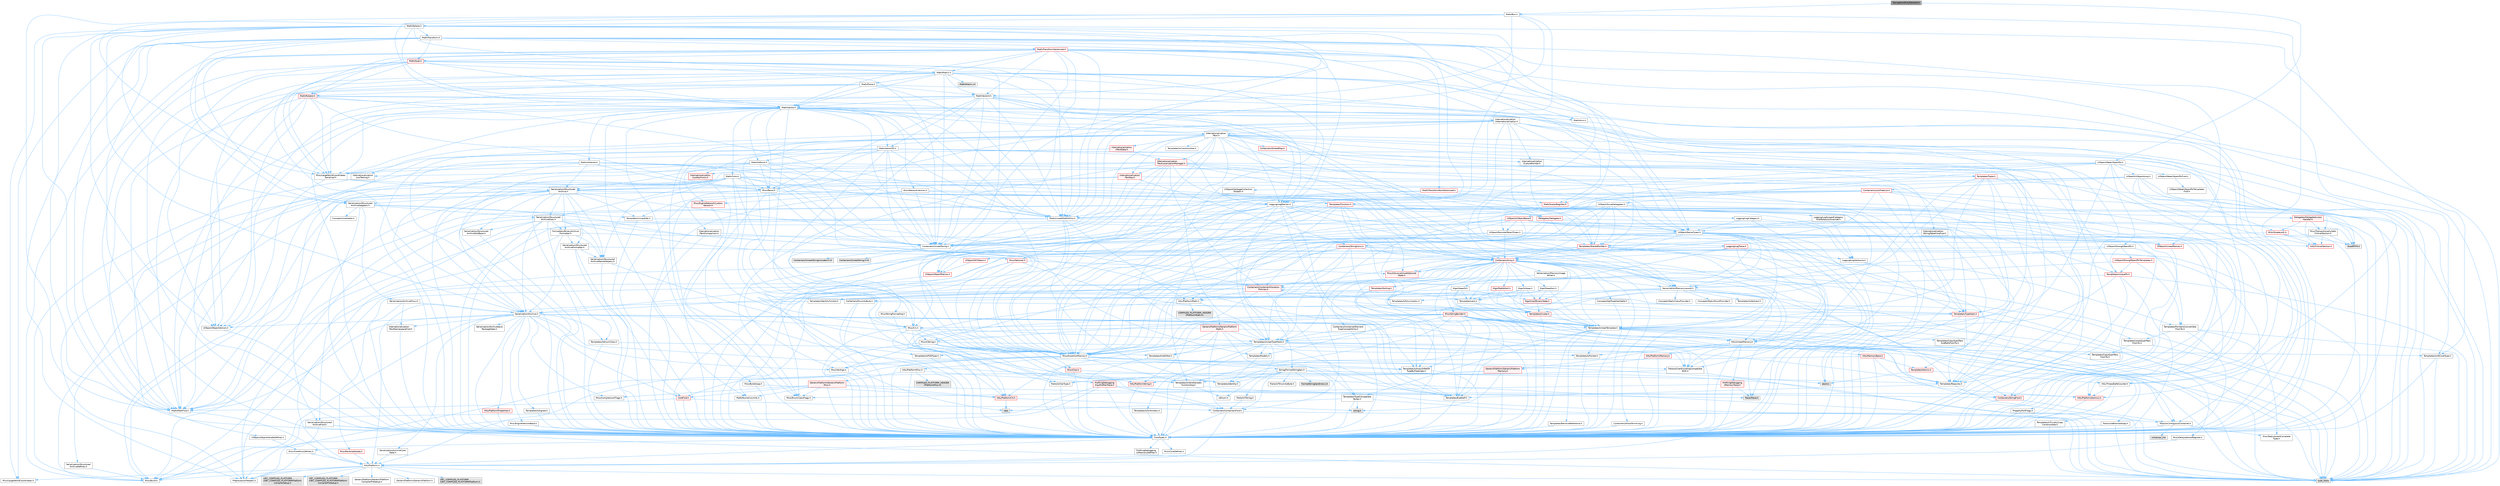 digraph "NavigationDirtyElement.h"
{
 // INTERACTIVE_SVG=YES
 // LATEX_PDF_SIZE
  bgcolor="transparent";
  edge [fontname=Helvetica,fontsize=10,labelfontname=Helvetica,labelfontsize=10];
  node [fontname=Helvetica,fontsize=10,shape=box,height=0.2,width=0.4];
  Node1 [id="Node000001",label="NavigationDirtyElement.h",height=0.2,width=0.4,color="gray40", fillcolor="grey60", style="filled", fontcolor="black",tooltip=" "];
  Node1 -> Node2 [id="edge1_Node000001_Node000002",color="steelblue1",style="solid",tooltip=" "];
  Node2 [id="Node000002",label="Math/Box.h",height=0.2,width=0.4,color="grey40", fillcolor="white", style="filled",URL="$de/d0f/Box_8h.html",tooltip=" "];
  Node2 -> Node3 [id="edge2_Node000002_Node000003",color="steelblue1",style="solid",tooltip=" "];
  Node3 [id="Node000003",label="CoreTypes.h",height=0.2,width=0.4,color="grey40", fillcolor="white", style="filled",URL="$dc/dec/CoreTypes_8h.html",tooltip=" "];
  Node3 -> Node4 [id="edge3_Node000003_Node000004",color="steelblue1",style="solid",tooltip=" "];
  Node4 [id="Node000004",label="HAL/Platform.h",height=0.2,width=0.4,color="grey40", fillcolor="white", style="filled",URL="$d9/dd0/Platform_8h.html",tooltip=" "];
  Node4 -> Node5 [id="edge4_Node000004_Node000005",color="steelblue1",style="solid",tooltip=" "];
  Node5 [id="Node000005",label="Misc/Build.h",height=0.2,width=0.4,color="grey40", fillcolor="white", style="filled",URL="$d3/dbb/Build_8h.html",tooltip=" "];
  Node4 -> Node6 [id="edge5_Node000004_Node000006",color="steelblue1",style="solid",tooltip=" "];
  Node6 [id="Node000006",label="Misc/LargeWorldCoordinates.h",height=0.2,width=0.4,color="grey40", fillcolor="white", style="filled",URL="$d2/dcb/LargeWorldCoordinates_8h.html",tooltip=" "];
  Node4 -> Node7 [id="edge6_Node000004_Node000007",color="steelblue1",style="solid",tooltip=" "];
  Node7 [id="Node000007",label="type_traits",height=0.2,width=0.4,color="grey60", fillcolor="#E0E0E0", style="filled",tooltip=" "];
  Node4 -> Node8 [id="edge7_Node000004_Node000008",color="steelblue1",style="solid",tooltip=" "];
  Node8 [id="Node000008",label="PreprocessorHelpers.h",height=0.2,width=0.4,color="grey40", fillcolor="white", style="filled",URL="$db/ddb/PreprocessorHelpers_8h.html",tooltip=" "];
  Node4 -> Node9 [id="edge8_Node000004_Node000009",color="steelblue1",style="solid",tooltip=" "];
  Node9 [id="Node000009",label="UBT_COMPILED_PLATFORM\l/UBT_COMPILED_PLATFORMPlatform\lCompilerPreSetup.h",height=0.2,width=0.4,color="grey60", fillcolor="#E0E0E0", style="filled",tooltip=" "];
  Node4 -> Node10 [id="edge9_Node000004_Node000010",color="steelblue1",style="solid",tooltip=" "];
  Node10 [id="Node000010",label="GenericPlatform/GenericPlatform\lCompilerPreSetup.h",height=0.2,width=0.4,color="grey40", fillcolor="white", style="filled",URL="$d9/dc8/GenericPlatformCompilerPreSetup_8h.html",tooltip=" "];
  Node4 -> Node11 [id="edge10_Node000004_Node000011",color="steelblue1",style="solid",tooltip=" "];
  Node11 [id="Node000011",label="GenericPlatform/GenericPlatform.h",height=0.2,width=0.4,color="grey40", fillcolor="white", style="filled",URL="$d6/d84/GenericPlatform_8h.html",tooltip=" "];
  Node4 -> Node12 [id="edge11_Node000004_Node000012",color="steelblue1",style="solid",tooltip=" "];
  Node12 [id="Node000012",label="UBT_COMPILED_PLATFORM\l/UBT_COMPILED_PLATFORMPlatform.h",height=0.2,width=0.4,color="grey60", fillcolor="#E0E0E0", style="filled",tooltip=" "];
  Node4 -> Node13 [id="edge12_Node000004_Node000013",color="steelblue1",style="solid",tooltip=" "];
  Node13 [id="Node000013",label="UBT_COMPILED_PLATFORM\l/UBT_COMPILED_PLATFORMPlatform\lCompilerSetup.h",height=0.2,width=0.4,color="grey60", fillcolor="#E0E0E0", style="filled",tooltip=" "];
  Node3 -> Node14 [id="edge13_Node000003_Node000014",color="steelblue1",style="solid",tooltip=" "];
  Node14 [id="Node000014",label="ProfilingDebugging\l/UMemoryDefines.h",height=0.2,width=0.4,color="grey40", fillcolor="white", style="filled",URL="$d2/da2/UMemoryDefines_8h.html",tooltip=" "];
  Node3 -> Node15 [id="edge14_Node000003_Node000015",color="steelblue1",style="solid",tooltip=" "];
  Node15 [id="Node000015",label="Misc/CoreMiscDefines.h",height=0.2,width=0.4,color="grey40", fillcolor="white", style="filled",URL="$da/d38/CoreMiscDefines_8h.html",tooltip=" "];
  Node15 -> Node4 [id="edge15_Node000015_Node000004",color="steelblue1",style="solid",tooltip=" "];
  Node15 -> Node8 [id="edge16_Node000015_Node000008",color="steelblue1",style="solid",tooltip=" "];
  Node3 -> Node16 [id="edge17_Node000003_Node000016",color="steelblue1",style="solid",tooltip=" "];
  Node16 [id="Node000016",label="Misc/CoreDefines.h",height=0.2,width=0.4,color="grey40", fillcolor="white", style="filled",URL="$d3/dd2/CoreDefines_8h.html",tooltip=" "];
  Node2 -> Node17 [id="edge18_Node000002_Node000017",color="steelblue1",style="solid",tooltip=" "];
  Node17 [id="Node000017",label="Misc/AssertionMacros.h",height=0.2,width=0.4,color="grey40", fillcolor="white", style="filled",URL="$d0/dfa/AssertionMacros_8h.html",tooltip=" "];
  Node17 -> Node3 [id="edge19_Node000017_Node000003",color="steelblue1",style="solid",tooltip=" "];
  Node17 -> Node4 [id="edge20_Node000017_Node000004",color="steelblue1",style="solid",tooltip=" "];
  Node17 -> Node18 [id="edge21_Node000017_Node000018",color="steelblue1",style="solid",tooltip=" "];
  Node18 [id="Node000018",label="HAL/PlatformMisc.h",height=0.2,width=0.4,color="grey40", fillcolor="white", style="filled",URL="$d0/df5/PlatformMisc_8h.html",tooltip=" "];
  Node18 -> Node3 [id="edge22_Node000018_Node000003",color="steelblue1",style="solid",tooltip=" "];
  Node18 -> Node19 [id="edge23_Node000018_Node000019",color="steelblue1",style="solid",tooltip=" "];
  Node19 [id="Node000019",label="GenericPlatform/GenericPlatform\lMisc.h",height=0.2,width=0.4,color="red", fillcolor="#FFF0F0", style="filled",URL="$db/d9a/GenericPlatformMisc_8h.html",tooltip=" "];
  Node19 -> Node20 [id="edge24_Node000019_Node000020",color="steelblue1",style="solid",tooltip=" "];
  Node20 [id="Node000020",label="Containers/StringFwd.h",height=0.2,width=0.4,color="red", fillcolor="#FFF0F0", style="filled",URL="$df/d37/StringFwd_8h.html",tooltip=" "];
  Node20 -> Node3 [id="edge25_Node000020_Node000003",color="steelblue1",style="solid",tooltip=" "];
  Node20 -> Node23 [id="edge26_Node000020_Node000023",color="steelblue1",style="solid",tooltip=" "];
  Node23 [id="Node000023",label="Traits/IsContiguousContainer.h",height=0.2,width=0.4,color="grey40", fillcolor="white", style="filled",URL="$d5/d3c/IsContiguousContainer_8h.html",tooltip=" "];
  Node23 -> Node3 [id="edge27_Node000023_Node000003",color="steelblue1",style="solid",tooltip=" "];
  Node23 -> Node24 [id="edge28_Node000023_Node000024",color="steelblue1",style="solid",tooltip=" "];
  Node24 [id="Node000024",label="Misc/StaticAssertComplete\lType.h",height=0.2,width=0.4,color="grey40", fillcolor="white", style="filled",URL="$d5/d4e/StaticAssertCompleteType_8h.html",tooltip=" "];
  Node23 -> Node22 [id="edge29_Node000023_Node000022",color="steelblue1",style="solid",tooltip=" "];
  Node22 [id="Node000022",label="initializer_list",height=0.2,width=0.4,color="grey60", fillcolor="#E0E0E0", style="filled",tooltip=" "];
  Node19 -> Node25 [id="edge30_Node000019_Node000025",color="steelblue1",style="solid",tooltip=" "];
  Node25 [id="Node000025",label="CoreFwd.h",height=0.2,width=0.4,color="red", fillcolor="#FFF0F0", style="filled",URL="$d1/d1e/CoreFwd_8h.html",tooltip=" "];
  Node25 -> Node3 [id="edge31_Node000025_Node000003",color="steelblue1",style="solid",tooltip=" "];
  Node25 -> Node26 [id="edge32_Node000025_Node000026",color="steelblue1",style="solid",tooltip=" "];
  Node26 [id="Node000026",label="Containers/ContainersFwd.h",height=0.2,width=0.4,color="grey40", fillcolor="white", style="filled",URL="$d4/d0a/ContainersFwd_8h.html",tooltip=" "];
  Node26 -> Node4 [id="edge33_Node000026_Node000004",color="steelblue1",style="solid",tooltip=" "];
  Node26 -> Node3 [id="edge34_Node000026_Node000003",color="steelblue1",style="solid",tooltip=" "];
  Node26 -> Node23 [id="edge35_Node000026_Node000023",color="steelblue1",style="solid",tooltip=" "];
  Node25 -> Node27 [id="edge36_Node000025_Node000027",color="steelblue1",style="solid",tooltip=" "];
  Node27 [id="Node000027",label="Math/MathFwd.h",height=0.2,width=0.4,color="grey40", fillcolor="white", style="filled",URL="$d2/d10/MathFwd_8h.html",tooltip=" "];
  Node27 -> Node4 [id="edge37_Node000027_Node000004",color="steelblue1",style="solid",tooltip=" "];
  Node19 -> Node3 [id="edge38_Node000019_Node000003",color="steelblue1",style="solid",tooltip=" "];
  Node19 -> Node30 [id="edge39_Node000019_Node000030",color="steelblue1",style="solid",tooltip=" "];
  Node30 [id="Node000030",label="HAL/PlatformCrt.h",height=0.2,width=0.4,color="red", fillcolor="#FFF0F0", style="filled",URL="$d8/d75/PlatformCrt_8h.html",tooltip=" "];
  Node30 -> Node31 [id="edge40_Node000030_Node000031",color="steelblue1",style="solid",tooltip=" "];
  Node31 [id="Node000031",label="new",height=0.2,width=0.4,color="grey60", fillcolor="#E0E0E0", style="filled",tooltip=" "];
  Node30 -> Node39 [id="edge41_Node000030_Node000039",color="steelblue1",style="solid",tooltip=" "];
  Node39 [id="Node000039",label="string.h",height=0.2,width=0.4,color="grey60", fillcolor="#E0E0E0", style="filled",tooltip=" "];
  Node19 -> Node40 [id="edge42_Node000019_Node000040",color="steelblue1",style="solid",tooltip=" "];
  Node40 [id="Node000040",label="Math/NumericLimits.h",height=0.2,width=0.4,color="grey40", fillcolor="white", style="filled",URL="$df/d1b/NumericLimits_8h.html",tooltip=" "];
  Node40 -> Node3 [id="edge43_Node000040_Node000003",color="steelblue1",style="solid",tooltip=" "];
  Node19 -> Node41 [id="edge44_Node000019_Node000041",color="steelblue1",style="solid",tooltip=" "];
  Node41 [id="Node000041",label="Misc/CompressionFlags.h",height=0.2,width=0.4,color="grey40", fillcolor="white", style="filled",URL="$d9/d76/CompressionFlags_8h.html",tooltip=" "];
  Node19 -> Node42 [id="edge45_Node000019_Node000042",color="steelblue1",style="solid",tooltip=" "];
  Node42 [id="Node000042",label="Misc/EnumClassFlags.h",height=0.2,width=0.4,color="grey40", fillcolor="white", style="filled",URL="$d8/de7/EnumClassFlags_8h.html",tooltip=" "];
  Node18 -> Node45 [id="edge46_Node000018_Node000045",color="steelblue1",style="solid",tooltip=" "];
  Node45 [id="Node000045",label="COMPILED_PLATFORM_HEADER\l(PlatformMisc.h)",height=0.2,width=0.4,color="grey60", fillcolor="#E0E0E0", style="filled",tooltip=" "];
  Node18 -> Node46 [id="edge47_Node000018_Node000046",color="steelblue1",style="solid",tooltip=" "];
  Node46 [id="Node000046",label="ProfilingDebugging\l/CpuProfilerTrace.h",height=0.2,width=0.4,color="red", fillcolor="#FFF0F0", style="filled",URL="$da/dcb/CpuProfilerTrace_8h.html",tooltip=" "];
  Node46 -> Node3 [id="edge48_Node000046_Node000003",color="steelblue1",style="solid",tooltip=" "];
  Node46 -> Node26 [id="edge49_Node000046_Node000026",color="steelblue1",style="solid",tooltip=" "];
  Node46 -> Node47 [id="edge50_Node000046_Node000047",color="steelblue1",style="solid",tooltip=" "];
  Node47 [id="Node000047",label="HAL/PlatformAtomics.h",height=0.2,width=0.4,color="red", fillcolor="#FFF0F0", style="filled",URL="$d3/d36/PlatformAtomics_8h.html",tooltip=" "];
  Node47 -> Node3 [id="edge51_Node000047_Node000003",color="steelblue1",style="solid",tooltip=" "];
  Node46 -> Node8 [id="edge52_Node000046_Node000008",color="steelblue1",style="solid",tooltip=" "];
  Node46 -> Node5 [id="edge53_Node000046_Node000005",color="steelblue1",style="solid",tooltip=" "];
  Node46 -> Node53 [id="edge54_Node000046_Node000053",color="steelblue1",style="solid",tooltip=" "];
  Node53 [id="Node000053",label="Trace/Trace.h",height=0.2,width=0.4,color="grey60", fillcolor="#E0E0E0", style="filled",tooltip=" "];
  Node17 -> Node8 [id="edge55_Node000017_Node000008",color="steelblue1",style="solid",tooltip=" "];
  Node17 -> Node54 [id="edge56_Node000017_Node000054",color="steelblue1",style="solid",tooltip=" "];
  Node54 [id="Node000054",label="Templates/EnableIf.h",height=0.2,width=0.4,color="grey40", fillcolor="white", style="filled",URL="$d7/d60/EnableIf_8h.html",tooltip=" "];
  Node54 -> Node3 [id="edge57_Node000054_Node000003",color="steelblue1",style="solid",tooltip=" "];
  Node17 -> Node55 [id="edge58_Node000017_Node000055",color="steelblue1",style="solid",tooltip=" "];
  Node55 [id="Node000055",label="Templates/IsArrayOrRefOf\lTypeByPredicate.h",height=0.2,width=0.4,color="grey40", fillcolor="white", style="filled",URL="$d6/da1/IsArrayOrRefOfTypeByPredicate_8h.html",tooltip=" "];
  Node55 -> Node3 [id="edge59_Node000055_Node000003",color="steelblue1",style="solid",tooltip=" "];
  Node17 -> Node56 [id="edge60_Node000017_Node000056",color="steelblue1",style="solid",tooltip=" "];
  Node56 [id="Node000056",label="Templates/IsValidVariadic\lFunctionArg.h",height=0.2,width=0.4,color="grey40", fillcolor="white", style="filled",URL="$d0/dc8/IsValidVariadicFunctionArg_8h.html",tooltip=" "];
  Node56 -> Node3 [id="edge61_Node000056_Node000003",color="steelblue1",style="solid",tooltip=" "];
  Node56 -> Node57 [id="edge62_Node000056_Node000057",color="steelblue1",style="solid",tooltip=" "];
  Node57 [id="Node000057",label="IsEnum.h",height=0.2,width=0.4,color="grey40", fillcolor="white", style="filled",URL="$d4/de5/IsEnum_8h.html",tooltip=" "];
  Node56 -> Node7 [id="edge63_Node000056_Node000007",color="steelblue1",style="solid",tooltip=" "];
  Node17 -> Node58 [id="edge64_Node000017_Node000058",color="steelblue1",style="solid",tooltip=" "];
  Node58 [id="Node000058",label="Traits/IsCharEncodingCompatible\lWith.h",height=0.2,width=0.4,color="grey40", fillcolor="white", style="filled",URL="$df/dd1/IsCharEncodingCompatibleWith_8h.html",tooltip=" "];
  Node58 -> Node7 [id="edge65_Node000058_Node000007",color="steelblue1",style="solid",tooltip=" "];
  Node58 -> Node59 [id="edge66_Node000058_Node000059",color="steelblue1",style="solid",tooltip=" "];
  Node59 [id="Node000059",label="Traits/IsCharType.h",height=0.2,width=0.4,color="grey40", fillcolor="white", style="filled",URL="$db/d51/IsCharType_8h.html",tooltip=" "];
  Node59 -> Node3 [id="edge67_Node000059_Node000003",color="steelblue1",style="solid",tooltip=" "];
  Node17 -> Node60 [id="edge68_Node000017_Node000060",color="steelblue1",style="solid",tooltip=" "];
  Node60 [id="Node000060",label="Misc/VarArgs.h",height=0.2,width=0.4,color="grey40", fillcolor="white", style="filled",URL="$d5/d6f/VarArgs_8h.html",tooltip=" "];
  Node60 -> Node3 [id="edge69_Node000060_Node000003",color="steelblue1",style="solid",tooltip=" "];
  Node17 -> Node61 [id="edge70_Node000017_Node000061",color="steelblue1",style="solid",tooltip=" "];
  Node61 [id="Node000061",label="String/FormatStringSan.h",height=0.2,width=0.4,color="grey40", fillcolor="white", style="filled",URL="$d3/d8b/FormatStringSan_8h.html",tooltip=" "];
  Node61 -> Node7 [id="edge71_Node000061_Node000007",color="steelblue1",style="solid",tooltip=" "];
  Node61 -> Node3 [id="edge72_Node000061_Node000003",color="steelblue1",style="solid",tooltip=" "];
  Node61 -> Node62 [id="edge73_Node000061_Node000062",color="steelblue1",style="solid",tooltip=" "];
  Node62 [id="Node000062",label="Templates/Requires.h",height=0.2,width=0.4,color="grey40", fillcolor="white", style="filled",URL="$dc/d96/Requires_8h.html",tooltip=" "];
  Node62 -> Node54 [id="edge74_Node000062_Node000054",color="steelblue1",style="solid",tooltip=" "];
  Node62 -> Node7 [id="edge75_Node000062_Node000007",color="steelblue1",style="solid",tooltip=" "];
  Node61 -> Node63 [id="edge76_Node000061_Node000063",color="steelblue1",style="solid",tooltip=" "];
  Node63 [id="Node000063",label="Templates/Identity.h",height=0.2,width=0.4,color="grey40", fillcolor="white", style="filled",URL="$d0/dd5/Identity_8h.html",tooltip=" "];
  Node61 -> Node56 [id="edge77_Node000061_Node000056",color="steelblue1",style="solid",tooltip=" "];
  Node61 -> Node59 [id="edge78_Node000061_Node000059",color="steelblue1",style="solid",tooltip=" "];
  Node61 -> Node64 [id="edge79_Node000061_Node000064",color="steelblue1",style="solid",tooltip=" "];
  Node64 [id="Node000064",label="Traits/IsTEnumAsByte.h",height=0.2,width=0.4,color="grey40", fillcolor="white", style="filled",URL="$d1/de6/IsTEnumAsByte_8h.html",tooltip=" "];
  Node61 -> Node65 [id="edge80_Node000061_Node000065",color="steelblue1",style="solid",tooltip=" "];
  Node65 [id="Node000065",label="Traits/IsTString.h",height=0.2,width=0.4,color="grey40", fillcolor="white", style="filled",URL="$d0/df8/IsTString_8h.html",tooltip=" "];
  Node65 -> Node26 [id="edge81_Node000065_Node000026",color="steelblue1",style="solid",tooltip=" "];
  Node61 -> Node26 [id="edge82_Node000061_Node000026",color="steelblue1",style="solid",tooltip=" "];
  Node61 -> Node66 [id="edge83_Node000061_Node000066",color="steelblue1",style="solid",tooltip=" "];
  Node66 [id="Node000066",label="FormatStringSanErrors.inl",height=0.2,width=0.4,color="grey60", fillcolor="#E0E0E0", style="filled",tooltip=" "];
  Node17 -> Node67 [id="edge84_Node000017_Node000067",color="steelblue1",style="solid",tooltip=" "];
  Node67 [id="Node000067",label="atomic",height=0.2,width=0.4,color="grey60", fillcolor="#E0E0E0", style="filled",tooltip=" "];
  Node2 -> Node27 [id="edge85_Node000002_Node000027",color="steelblue1",style="solid",tooltip=" "];
  Node2 -> Node68 [id="edge86_Node000002_Node000068",color="steelblue1",style="solid",tooltip=" "];
  Node68 [id="Node000068",label="Math/UnrealMathUtility.h",height=0.2,width=0.4,color="grey40", fillcolor="white", style="filled",URL="$db/db8/UnrealMathUtility_8h.html",tooltip=" "];
  Node68 -> Node3 [id="edge87_Node000068_Node000003",color="steelblue1",style="solid",tooltip=" "];
  Node68 -> Node17 [id="edge88_Node000068_Node000017",color="steelblue1",style="solid",tooltip=" "];
  Node68 -> Node69 [id="edge89_Node000068_Node000069",color="steelblue1",style="solid",tooltip=" "];
  Node69 [id="Node000069",label="HAL/PlatformMath.h",height=0.2,width=0.4,color="grey40", fillcolor="white", style="filled",URL="$dc/d53/PlatformMath_8h.html",tooltip=" "];
  Node69 -> Node3 [id="edge90_Node000069_Node000003",color="steelblue1",style="solid",tooltip=" "];
  Node69 -> Node70 [id="edge91_Node000069_Node000070",color="steelblue1",style="solid",tooltip=" "];
  Node70 [id="Node000070",label="GenericPlatform/GenericPlatform\lMath.h",height=0.2,width=0.4,color="red", fillcolor="#FFF0F0", style="filled",URL="$d5/d79/GenericPlatformMath_8h.html",tooltip=" "];
  Node70 -> Node3 [id="edge92_Node000070_Node000003",color="steelblue1",style="solid",tooltip=" "];
  Node70 -> Node26 [id="edge93_Node000070_Node000026",color="steelblue1",style="solid",tooltip=" "];
  Node70 -> Node30 [id="edge94_Node000070_Node000030",color="steelblue1",style="solid",tooltip=" "];
  Node70 -> Node71 [id="edge95_Node000070_Node000071",color="steelblue1",style="solid",tooltip=" "];
  Node71 [id="Node000071",label="Templates/AndOrNot.h",height=0.2,width=0.4,color="grey40", fillcolor="white", style="filled",URL="$db/d0a/AndOrNot_8h.html",tooltip=" "];
  Node71 -> Node3 [id="edge96_Node000071_Node000003",color="steelblue1",style="solid",tooltip=" "];
  Node70 -> Node75 [id="edge97_Node000070_Node000075",color="steelblue1",style="solid",tooltip=" "];
  Node75 [id="Node000075",label="Templates/UnrealTypeTraits.h",height=0.2,width=0.4,color="grey40", fillcolor="white", style="filled",URL="$d2/d2d/UnrealTypeTraits_8h.html",tooltip=" "];
  Node75 -> Node3 [id="edge98_Node000075_Node000003",color="steelblue1",style="solid",tooltip=" "];
  Node75 -> Node76 [id="edge99_Node000075_Node000076",color="steelblue1",style="solid",tooltip=" "];
  Node76 [id="Node000076",label="Templates/IsPointer.h",height=0.2,width=0.4,color="grey40", fillcolor="white", style="filled",URL="$d7/d05/IsPointer_8h.html",tooltip=" "];
  Node76 -> Node3 [id="edge100_Node000076_Node000003",color="steelblue1",style="solid",tooltip=" "];
  Node75 -> Node17 [id="edge101_Node000075_Node000017",color="steelblue1",style="solid",tooltip=" "];
  Node75 -> Node71 [id="edge102_Node000075_Node000071",color="steelblue1",style="solid",tooltip=" "];
  Node75 -> Node54 [id="edge103_Node000075_Node000054",color="steelblue1",style="solid",tooltip=" "];
  Node75 -> Node77 [id="edge104_Node000075_Node000077",color="steelblue1",style="solid",tooltip=" "];
  Node77 [id="Node000077",label="Templates/IsArithmetic.h",height=0.2,width=0.4,color="grey40", fillcolor="white", style="filled",URL="$d2/d5d/IsArithmetic_8h.html",tooltip=" "];
  Node77 -> Node3 [id="edge105_Node000077_Node000003",color="steelblue1",style="solid",tooltip=" "];
  Node75 -> Node57 [id="edge106_Node000075_Node000057",color="steelblue1",style="solid",tooltip=" "];
  Node75 -> Node78 [id="edge107_Node000075_Node000078",color="steelblue1",style="solid",tooltip=" "];
  Node78 [id="Node000078",label="Templates/Models.h",height=0.2,width=0.4,color="grey40", fillcolor="white", style="filled",URL="$d3/d0c/Models_8h.html",tooltip=" "];
  Node78 -> Node63 [id="edge108_Node000078_Node000063",color="steelblue1",style="solid",tooltip=" "];
  Node75 -> Node79 [id="edge109_Node000075_Node000079",color="steelblue1",style="solid",tooltip=" "];
  Node79 [id="Node000079",label="Templates/IsPODType.h",height=0.2,width=0.4,color="grey40", fillcolor="white", style="filled",URL="$d7/db1/IsPODType_8h.html",tooltip=" "];
  Node79 -> Node3 [id="edge110_Node000079_Node000003",color="steelblue1",style="solid",tooltip=" "];
  Node75 -> Node80 [id="edge111_Node000075_Node000080",color="steelblue1",style="solid",tooltip=" "];
  Node80 [id="Node000080",label="Templates/IsUECoreType.h",height=0.2,width=0.4,color="grey40", fillcolor="white", style="filled",URL="$d1/db8/IsUECoreType_8h.html",tooltip=" "];
  Node80 -> Node3 [id="edge112_Node000080_Node000003",color="steelblue1",style="solid",tooltip=" "];
  Node80 -> Node7 [id="edge113_Node000080_Node000007",color="steelblue1",style="solid",tooltip=" "];
  Node75 -> Node81 [id="edge114_Node000075_Node000081",color="steelblue1",style="solid",tooltip=" "];
  Node81 [id="Node000081",label="Templates/IsTriviallyCopy\lConstructible.h",height=0.2,width=0.4,color="grey40", fillcolor="white", style="filled",URL="$d3/d78/IsTriviallyCopyConstructible_8h.html",tooltip=" "];
  Node81 -> Node3 [id="edge115_Node000081_Node000003",color="steelblue1",style="solid",tooltip=" "];
  Node81 -> Node7 [id="edge116_Node000081_Node000007",color="steelblue1",style="solid",tooltip=" "];
  Node70 -> Node62 [id="edge117_Node000070_Node000062",color="steelblue1",style="solid",tooltip=" "];
  Node70 -> Node85 [id="edge118_Node000070_Node000085",color="steelblue1",style="solid",tooltip=" "];
  Node85 [id="Node000085",label="Templates/TypeCompatible\lBytes.h",height=0.2,width=0.4,color="grey40", fillcolor="white", style="filled",URL="$df/d0a/TypeCompatibleBytes_8h.html",tooltip=" "];
  Node85 -> Node3 [id="edge119_Node000085_Node000003",color="steelblue1",style="solid",tooltip=" "];
  Node85 -> Node39 [id="edge120_Node000085_Node000039",color="steelblue1",style="solid",tooltip=" "];
  Node85 -> Node31 [id="edge121_Node000085_Node000031",color="steelblue1",style="solid",tooltip=" "];
  Node85 -> Node7 [id="edge122_Node000085_Node000007",color="steelblue1",style="solid",tooltip=" "];
  Node70 -> Node7 [id="edge123_Node000070_Node000007",color="steelblue1",style="solid",tooltip=" "];
  Node69 -> Node87 [id="edge124_Node000069_Node000087",color="steelblue1",style="solid",tooltip=" "];
  Node87 [id="Node000087",label="COMPILED_PLATFORM_HEADER\l(PlatformMath.h)",height=0.2,width=0.4,color="grey60", fillcolor="#E0E0E0", style="filled",tooltip=" "];
  Node68 -> Node27 [id="edge125_Node000068_Node000027",color="steelblue1",style="solid",tooltip=" "];
  Node68 -> Node63 [id="edge126_Node000068_Node000063",color="steelblue1",style="solid",tooltip=" "];
  Node68 -> Node62 [id="edge127_Node000068_Node000062",color="steelblue1",style="solid",tooltip=" "];
  Node2 -> Node88 [id="edge128_Node000002_Node000088",color="steelblue1",style="solid",tooltip=" "];
  Node88 [id="Node000088",label="Containers/UnrealString.h",height=0.2,width=0.4,color="grey40", fillcolor="white", style="filled",URL="$d5/dba/UnrealString_8h.html",tooltip=" "];
  Node88 -> Node89 [id="edge129_Node000088_Node000089",color="steelblue1",style="solid",tooltip=" "];
  Node89 [id="Node000089",label="Containers/UnrealStringIncludes.h.inl",height=0.2,width=0.4,color="grey60", fillcolor="#E0E0E0", style="filled",tooltip=" "];
  Node88 -> Node90 [id="edge130_Node000088_Node000090",color="steelblue1",style="solid",tooltip=" "];
  Node90 [id="Node000090",label="Containers/UnrealString.h.inl",height=0.2,width=0.4,color="grey60", fillcolor="#E0E0E0", style="filled",tooltip=" "];
  Node88 -> Node91 [id="edge131_Node000088_Node000091",color="steelblue1",style="solid",tooltip=" "];
  Node91 [id="Node000091",label="Misc/StringFormatArg.h",height=0.2,width=0.4,color="grey40", fillcolor="white", style="filled",URL="$d2/d16/StringFormatArg_8h.html",tooltip=" "];
  Node91 -> Node26 [id="edge132_Node000091_Node000026",color="steelblue1",style="solid",tooltip=" "];
  Node2 -> Node92 [id="edge133_Node000002_Node000092",color="steelblue1",style="solid",tooltip=" "];
  Node92 [id="Node000092",label="Math/Vector.h",height=0.2,width=0.4,color="grey40", fillcolor="white", style="filled",URL="$d6/dbe/Vector_8h.html",tooltip=" "];
  Node92 -> Node3 [id="edge134_Node000092_Node000003",color="steelblue1",style="solid",tooltip=" "];
  Node92 -> Node17 [id="edge135_Node000092_Node000017",color="steelblue1",style="solid",tooltip=" "];
  Node92 -> Node27 [id="edge136_Node000092_Node000027",color="steelblue1",style="solid",tooltip=" "];
  Node92 -> Node40 [id="edge137_Node000092_Node000040",color="steelblue1",style="solid",tooltip=" "];
  Node92 -> Node93 [id="edge138_Node000092_Node000093",color="steelblue1",style="solid",tooltip=" "];
  Node93 [id="Node000093",label="Misc/Crc.h",height=0.2,width=0.4,color="grey40", fillcolor="white", style="filled",URL="$d4/dd2/Crc_8h.html",tooltip=" "];
  Node93 -> Node3 [id="edge139_Node000093_Node000003",color="steelblue1",style="solid",tooltip=" "];
  Node93 -> Node94 [id="edge140_Node000093_Node000094",color="steelblue1",style="solid",tooltip=" "];
  Node94 [id="Node000094",label="HAL/PlatformString.h",height=0.2,width=0.4,color="red", fillcolor="#FFF0F0", style="filled",URL="$db/db5/PlatformString_8h.html",tooltip=" "];
  Node94 -> Node3 [id="edge141_Node000094_Node000003",color="steelblue1",style="solid",tooltip=" "];
  Node93 -> Node17 [id="edge142_Node000093_Node000017",color="steelblue1",style="solid",tooltip=" "];
  Node93 -> Node96 [id="edge143_Node000093_Node000096",color="steelblue1",style="solid",tooltip=" "];
  Node96 [id="Node000096",label="Misc/CString.h",height=0.2,width=0.4,color="grey40", fillcolor="white", style="filled",URL="$d2/d49/CString_8h.html",tooltip=" "];
  Node96 -> Node3 [id="edge144_Node000096_Node000003",color="steelblue1",style="solid",tooltip=" "];
  Node96 -> Node30 [id="edge145_Node000096_Node000030",color="steelblue1",style="solid",tooltip=" "];
  Node96 -> Node94 [id="edge146_Node000096_Node000094",color="steelblue1",style="solid",tooltip=" "];
  Node96 -> Node17 [id="edge147_Node000096_Node000017",color="steelblue1",style="solid",tooltip=" "];
  Node96 -> Node97 [id="edge148_Node000096_Node000097",color="steelblue1",style="solid",tooltip=" "];
  Node97 [id="Node000097",label="Misc/Char.h",height=0.2,width=0.4,color="red", fillcolor="#FFF0F0", style="filled",URL="$d0/d58/Char_8h.html",tooltip=" "];
  Node97 -> Node3 [id="edge149_Node000097_Node000003",color="steelblue1",style="solid",tooltip=" "];
  Node97 -> Node7 [id="edge150_Node000097_Node000007",color="steelblue1",style="solid",tooltip=" "];
  Node96 -> Node60 [id="edge151_Node000096_Node000060",color="steelblue1",style="solid",tooltip=" "];
  Node96 -> Node55 [id="edge152_Node000096_Node000055",color="steelblue1",style="solid",tooltip=" "];
  Node96 -> Node56 [id="edge153_Node000096_Node000056",color="steelblue1",style="solid",tooltip=" "];
  Node96 -> Node58 [id="edge154_Node000096_Node000058",color="steelblue1",style="solid",tooltip=" "];
  Node93 -> Node97 [id="edge155_Node000093_Node000097",color="steelblue1",style="solid",tooltip=" "];
  Node93 -> Node75 [id="edge156_Node000093_Node000075",color="steelblue1",style="solid",tooltip=" "];
  Node93 -> Node59 [id="edge157_Node000093_Node000059",color="steelblue1",style="solid",tooltip=" "];
  Node92 -> Node68 [id="edge158_Node000092_Node000068",color="steelblue1",style="solid",tooltip=" "];
  Node92 -> Node88 [id="edge159_Node000092_Node000088",color="steelblue1",style="solid",tooltip=" "];
  Node92 -> Node101 [id="edge160_Node000092_Node000101",color="steelblue1",style="solid",tooltip=" "];
  Node101 [id="Node000101",label="Misc/Parse.h",height=0.2,width=0.4,color="grey40", fillcolor="white", style="filled",URL="$dc/d71/Parse_8h.html",tooltip=" "];
  Node101 -> Node20 [id="edge161_Node000101_Node000020",color="steelblue1",style="solid",tooltip=" "];
  Node101 -> Node88 [id="edge162_Node000101_Node000088",color="steelblue1",style="solid",tooltip=" "];
  Node101 -> Node3 [id="edge163_Node000101_Node000003",color="steelblue1",style="solid",tooltip=" "];
  Node101 -> Node30 [id="edge164_Node000101_Node000030",color="steelblue1",style="solid",tooltip=" "];
  Node101 -> Node5 [id="edge165_Node000101_Node000005",color="steelblue1",style="solid",tooltip=" "];
  Node101 -> Node42 [id="edge166_Node000101_Node000042",color="steelblue1",style="solid",tooltip=" "];
  Node101 -> Node102 [id="edge167_Node000101_Node000102",color="steelblue1",style="solid",tooltip=" "];
  Node102 [id="Node000102",label="Templates/Function.h",height=0.2,width=0.4,color="red", fillcolor="#FFF0F0", style="filled",URL="$df/df5/Function_8h.html",tooltip=" "];
  Node102 -> Node3 [id="edge168_Node000102_Node000003",color="steelblue1",style="solid",tooltip=" "];
  Node102 -> Node17 [id="edge169_Node000102_Node000017",color="steelblue1",style="solid",tooltip=" "];
  Node102 -> Node103 [id="edge170_Node000102_Node000103",color="steelblue1",style="solid",tooltip=" "];
  Node103 [id="Node000103",label="Misc/IntrusiveUnsetOptional\lState.h",height=0.2,width=0.4,color="red", fillcolor="#FFF0F0", style="filled",URL="$d2/d0a/IntrusiveUnsetOptionalState_8h.html",tooltip=" "];
  Node102 -> Node105 [id="edge171_Node000102_Node000105",color="steelblue1",style="solid",tooltip=" "];
  Node105 [id="Node000105",label="HAL/UnrealMemory.h",height=0.2,width=0.4,color="grey40", fillcolor="white", style="filled",URL="$d9/d96/UnrealMemory_8h.html",tooltip=" "];
  Node105 -> Node3 [id="edge172_Node000105_Node000003",color="steelblue1",style="solid",tooltip=" "];
  Node105 -> Node106 [id="edge173_Node000105_Node000106",color="steelblue1",style="solid",tooltip=" "];
  Node106 [id="Node000106",label="GenericPlatform/GenericPlatform\lMemory.h",height=0.2,width=0.4,color="red", fillcolor="#FFF0F0", style="filled",URL="$dd/d22/GenericPlatformMemory_8h.html",tooltip=" "];
  Node106 -> Node25 [id="edge174_Node000106_Node000025",color="steelblue1",style="solid",tooltip=" "];
  Node106 -> Node3 [id="edge175_Node000106_Node000003",color="steelblue1",style="solid",tooltip=" "];
  Node106 -> Node94 [id="edge176_Node000106_Node000094",color="steelblue1",style="solid",tooltip=" "];
  Node106 -> Node39 [id="edge177_Node000106_Node000039",color="steelblue1",style="solid",tooltip=" "];
  Node105 -> Node107 [id="edge178_Node000105_Node000107",color="steelblue1",style="solid",tooltip=" "];
  Node107 [id="Node000107",label="HAL/MemoryBase.h",height=0.2,width=0.4,color="red", fillcolor="#FFF0F0", style="filled",URL="$d6/d9f/MemoryBase_8h.html",tooltip=" "];
  Node107 -> Node3 [id="edge179_Node000107_Node000003",color="steelblue1",style="solid",tooltip=" "];
  Node107 -> Node47 [id="edge180_Node000107_Node000047",color="steelblue1",style="solid",tooltip=" "];
  Node107 -> Node30 [id="edge181_Node000107_Node000030",color="steelblue1",style="solid",tooltip=" "];
  Node107 -> Node111 [id="edge182_Node000107_Node000111",color="steelblue1",style="solid",tooltip=" "];
  Node111 [id="Node000111",label="Templates/Atomic.h",height=0.2,width=0.4,color="red", fillcolor="#FFF0F0", style="filled",URL="$d3/d91/Atomic_8h.html",tooltip=" "];
  Node111 -> Node112 [id="edge183_Node000111_Node000112",color="steelblue1",style="solid",tooltip=" "];
  Node112 [id="Node000112",label="HAL/ThreadSafeCounter.h",height=0.2,width=0.4,color="grey40", fillcolor="white", style="filled",URL="$dc/dc9/ThreadSafeCounter_8h.html",tooltip=" "];
  Node112 -> Node3 [id="edge184_Node000112_Node000003",color="steelblue1",style="solid",tooltip=" "];
  Node112 -> Node47 [id="edge185_Node000112_Node000047",color="steelblue1",style="solid",tooltip=" "];
  Node111 -> Node67 [id="edge186_Node000111_Node000067",color="steelblue1",style="solid",tooltip=" "];
  Node105 -> Node116 [id="edge187_Node000105_Node000116",color="steelblue1",style="solid",tooltip=" "];
  Node116 [id="Node000116",label="HAL/PlatformMemory.h",height=0.2,width=0.4,color="red", fillcolor="#FFF0F0", style="filled",URL="$de/d68/PlatformMemory_8h.html",tooltip=" "];
  Node116 -> Node3 [id="edge188_Node000116_Node000003",color="steelblue1",style="solid",tooltip=" "];
  Node116 -> Node106 [id="edge189_Node000116_Node000106",color="steelblue1",style="solid",tooltip=" "];
  Node105 -> Node118 [id="edge190_Node000105_Node000118",color="steelblue1",style="solid",tooltip=" "];
  Node118 [id="Node000118",label="ProfilingDebugging\l/MemoryTrace.h",height=0.2,width=0.4,color="red", fillcolor="#FFF0F0", style="filled",URL="$da/dd7/MemoryTrace_8h.html",tooltip=" "];
  Node118 -> Node4 [id="edge191_Node000118_Node000004",color="steelblue1",style="solid",tooltip=" "];
  Node118 -> Node42 [id="edge192_Node000118_Node000042",color="steelblue1",style="solid",tooltip=" "];
  Node118 -> Node53 [id="edge193_Node000118_Node000053",color="steelblue1",style="solid",tooltip=" "];
  Node105 -> Node76 [id="edge194_Node000105_Node000076",color="steelblue1",style="solid",tooltip=" "];
  Node102 -> Node75 [id="edge195_Node000102_Node000075",color="steelblue1",style="solid",tooltip=" "];
  Node102 -> Node120 [id="edge196_Node000102_Node000120",color="steelblue1",style="solid",tooltip=" "];
  Node120 [id="Node000120",label="Templates/Invoke.h",height=0.2,width=0.4,color="red", fillcolor="#FFF0F0", style="filled",URL="$d7/deb/Invoke_8h.html",tooltip=" "];
  Node120 -> Node3 [id="edge197_Node000120_Node000003",color="steelblue1",style="solid",tooltip=" "];
  Node120 -> Node122 [id="edge198_Node000120_Node000122",color="steelblue1",style="solid",tooltip=" "];
  Node122 [id="Node000122",label="Templates/UnrealTemplate.h",height=0.2,width=0.4,color="grey40", fillcolor="white", style="filled",URL="$d4/d24/UnrealTemplate_8h.html",tooltip=" "];
  Node122 -> Node3 [id="edge199_Node000122_Node000003",color="steelblue1",style="solid",tooltip=" "];
  Node122 -> Node76 [id="edge200_Node000122_Node000076",color="steelblue1",style="solid",tooltip=" "];
  Node122 -> Node105 [id="edge201_Node000122_Node000105",color="steelblue1",style="solid",tooltip=" "];
  Node122 -> Node123 [id="edge202_Node000122_Node000123",color="steelblue1",style="solid",tooltip=" "];
  Node123 [id="Node000123",label="Templates/CopyQualifiers\lAndRefsFromTo.h",height=0.2,width=0.4,color="grey40", fillcolor="white", style="filled",URL="$d3/db3/CopyQualifiersAndRefsFromTo_8h.html",tooltip=" "];
  Node123 -> Node124 [id="edge203_Node000123_Node000124",color="steelblue1",style="solid",tooltip=" "];
  Node124 [id="Node000124",label="Templates/CopyQualifiers\lFromTo.h",height=0.2,width=0.4,color="grey40", fillcolor="white", style="filled",URL="$d5/db4/CopyQualifiersFromTo_8h.html",tooltip=" "];
  Node122 -> Node75 [id="edge204_Node000122_Node000075",color="steelblue1",style="solid",tooltip=" "];
  Node122 -> Node73 [id="edge205_Node000122_Node000073",color="steelblue1",style="solid",tooltip=" "];
  Node73 [id="Node000073",label="Templates/RemoveReference.h",height=0.2,width=0.4,color="grey40", fillcolor="white", style="filled",URL="$da/dbe/RemoveReference_8h.html",tooltip=" "];
  Node73 -> Node3 [id="edge206_Node000073_Node000003",color="steelblue1",style="solid",tooltip=" "];
  Node122 -> Node62 [id="edge207_Node000122_Node000062",color="steelblue1",style="solid",tooltip=" "];
  Node122 -> Node85 [id="edge208_Node000122_Node000085",color="steelblue1",style="solid",tooltip=" "];
  Node122 -> Node63 [id="edge209_Node000122_Node000063",color="steelblue1",style="solid",tooltip=" "];
  Node122 -> Node23 [id="edge210_Node000122_Node000023",color="steelblue1",style="solid",tooltip=" "];
  Node122 -> Node125 [id="edge211_Node000122_Node000125",color="steelblue1",style="solid",tooltip=" "];
  Node125 [id="Node000125",label="Traits/UseBitwiseSwap.h",height=0.2,width=0.4,color="grey40", fillcolor="white", style="filled",URL="$db/df3/UseBitwiseSwap_8h.html",tooltip=" "];
  Node125 -> Node3 [id="edge212_Node000125_Node000003",color="steelblue1",style="solid",tooltip=" "];
  Node125 -> Node7 [id="edge213_Node000125_Node000007",color="steelblue1",style="solid",tooltip=" "];
  Node122 -> Node7 [id="edge214_Node000122_Node000007",color="steelblue1",style="solid",tooltip=" "];
  Node120 -> Node7 [id="edge215_Node000120_Node000007",color="steelblue1",style="solid",tooltip=" "];
  Node102 -> Node122 [id="edge216_Node000102_Node000122",color="steelblue1",style="solid",tooltip=" "];
  Node102 -> Node62 [id="edge217_Node000102_Node000062",color="steelblue1",style="solid",tooltip=" "];
  Node102 -> Node68 [id="edge218_Node000102_Node000068",color="steelblue1",style="solid",tooltip=" "];
  Node102 -> Node31 [id="edge219_Node000102_Node000031",color="steelblue1",style="solid",tooltip=" "];
  Node102 -> Node7 [id="edge220_Node000102_Node000007",color="steelblue1",style="solid",tooltip=" "];
  Node92 -> Node126 [id="edge221_Node000092_Node000126",color="steelblue1",style="solid",tooltip=" "];
  Node126 [id="Node000126",label="Misc/LargeWorldCoordinates\lSerializer.h",height=0.2,width=0.4,color="grey40", fillcolor="white", style="filled",URL="$d7/df9/LargeWorldCoordinatesSerializer_8h.html",tooltip=" "];
  Node126 -> Node127 [id="edge222_Node000126_Node000127",color="steelblue1",style="solid",tooltip=" "];
  Node127 [id="Node000127",label="UObject/NameTypes.h",height=0.2,width=0.4,color="grey40", fillcolor="white", style="filled",URL="$d6/d35/NameTypes_8h.html",tooltip=" "];
  Node127 -> Node3 [id="edge223_Node000127_Node000003",color="steelblue1",style="solid",tooltip=" "];
  Node127 -> Node17 [id="edge224_Node000127_Node000017",color="steelblue1",style="solid",tooltip=" "];
  Node127 -> Node105 [id="edge225_Node000127_Node000105",color="steelblue1",style="solid",tooltip=" "];
  Node127 -> Node75 [id="edge226_Node000127_Node000075",color="steelblue1",style="solid",tooltip=" "];
  Node127 -> Node122 [id="edge227_Node000127_Node000122",color="steelblue1",style="solid",tooltip=" "];
  Node127 -> Node88 [id="edge228_Node000127_Node000088",color="steelblue1",style="solid",tooltip=" "];
  Node127 -> Node128 [id="edge229_Node000127_Node000128",color="steelblue1",style="solid",tooltip=" "];
  Node128 [id="Node000128",label="HAL/CriticalSection.h",height=0.2,width=0.4,color="red", fillcolor="#FFF0F0", style="filled",URL="$d6/d90/CriticalSection_8h.html",tooltip=" "];
  Node127 -> Node131 [id="edge230_Node000127_Node000131",color="steelblue1",style="solid",tooltip=" "];
  Node131 [id="Node000131",label="Containers/StringConv.h",height=0.2,width=0.4,color="red", fillcolor="#FFF0F0", style="filled",URL="$d3/ddf/StringConv_8h.html",tooltip=" "];
  Node131 -> Node3 [id="edge231_Node000131_Node000003",color="steelblue1",style="solid",tooltip=" "];
  Node131 -> Node17 [id="edge232_Node000131_Node000017",color="steelblue1",style="solid",tooltip=" "];
  Node131 -> Node132 [id="edge233_Node000131_Node000132",color="steelblue1",style="solid",tooltip=" "];
  Node132 [id="Node000132",label="Containers/ContainerAllocation\lPolicies.h",height=0.2,width=0.4,color="red", fillcolor="#FFF0F0", style="filled",URL="$d7/dff/ContainerAllocationPolicies_8h.html",tooltip=" "];
  Node132 -> Node3 [id="edge234_Node000132_Node000003",color="steelblue1",style="solid",tooltip=" "];
  Node132 -> Node132 [id="edge235_Node000132_Node000132",color="steelblue1",style="solid",tooltip=" "];
  Node132 -> Node69 [id="edge236_Node000132_Node000069",color="steelblue1",style="solid",tooltip=" "];
  Node132 -> Node105 [id="edge237_Node000132_Node000105",color="steelblue1",style="solid",tooltip=" "];
  Node132 -> Node40 [id="edge238_Node000132_Node000040",color="steelblue1",style="solid",tooltip=" "];
  Node132 -> Node17 [id="edge239_Node000132_Node000017",color="steelblue1",style="solid",tooltip=" "];
  Node132 -> Node134 [id="edge240_Node000132_Node000134",color="steelblue1",style="solid",tooltip=" "];
  Node134 [id="Node000134",label="Templates/IsPolymorphic.h",height=0.2,width=0.4,color="grey40", fillcolor="white", style="filled",URL="$dc/d20/IsPolymorphic_8h.html",tooltip=" "];
  Node132 -> Node85 [id="edge241_Node000132_Node000085",color="steelblue1",style="solid",tooltip=" "];
  Node132 -> Node7 [id="edge242_Node000132_Node000007",color="steelblue1",style="solid",tooltip=" "];
  Node131 -> Node136 [id="edge243_Node000131_Node000136",color="steelblue1",style="solid",tooltip=" "];
  Node136 [id="Node000136",label="Containers/Array.h",height=0.2,width=0.4,color="red", fillcolor="#FFF0F0", style="filled",URL="$df/dd0/Array_8h.html",tooltip=" "];
  Node136 -> Node3 [id="edge244_Node000136_Node000003",color="steelblue1",style="solid",tooltip=" "];
  Node136 -> Node17 [id="edge245_Node000136_Node000017",color="steelblue1",style="solid",tooltip=" "];
  Node136 -> Node103 [id="edge246_Node000136_Node000103",color="steelblue1",style="solid",tooltip=" "];
  Node136 -> Node137 [id="edge247_Node000136_Node000137",color="steelblue1",style="solid",tooltip=" "];
  Node137 [id="Node000137",label="Misc/ReverseIterate.h",height=0.2,width=0.4,color="red", fillcolor="#FFF0F0", style="filled",URL="$db/de3/ReverseIterate_8h.html",tooltip=" "];
  Node137 -> Node4 [id="edge248_Node000137_Node000004",color="steelblue1",style="solid",tooltip=" "];
  Node136 -> Node105 [id="edge249_Node000136_Node000105",color="steelblue1",style="solid",tooltip=" "];
  Node136 -> Node75 [id="edge250_Node000136_Node000075",color="steelblue1",style="solid",tooltip=" "];
  Node136 -> Node122 [id="edge251_Node000136_Node000122",color="steelblue1",style="solid",tooltip=" "];
  Node136 -> Node139 [id="edge252_Node000136_Node000139",color="steelblue1",style="solid",tooltip=" "];
  Node139 [id="Node000139",label="Containers/AllowShrinking.h",height=0.2,width=0.4,color="grey40", fillcolor="white", style="filled",URL="$d7/d1a/AllowShrinking_8h.html",tooltip=" "];
  Node139 -> Node3 [id="edge253_Node000139_Node000003",color="steelblue1",style="solid",tooltip=" "];
  Node136 -> Node132 [id="edge254_Node000136_Node000132",color="steelblue1",style="solid",tooltip=" "];
  Node136 -> Node140 [id="edge255_Node000136_Node000140",color="steelblue1",style="solid",tooltip=" "];
  Node140 [id="Node000140",label="Containers/ContainerElement\lTypeCompatibility.h",height=0.2,width=0.4,color="grey40", fillcolor="white", style="filled",URL="$df/ddf/ContainerElementTypeCompatibility_8h.html",tooltip=" "];
  Node140 -> Node3 [id="edge256_Node000140_Node000003",color="steelblue1",style="solid",tooltip=" "];
  Node140 -> Node75 [id="edge257_Node000140_Node000075",color="steelblue1",style="solid",tooltip=" "];
  Node136 -> Node141 [id="edge258_Node000136_Node000141",color="steelblue1",style="solid",tooltip=" "];
  Node141 [id="Node000141",label="Serialization/Archive.h",height=0.2,width=0.4,color="grey40", fillcolor="white", style="filled",URL="$d7/d3b/Archive_8h.html",tooltip=" "];
  Node141 -> Node25 [id="edge259_Node000141_Node000025",color="steelblue1",style="solid",tooltip=" "];
  Node141 -> Node3 [id="edge260_Node000141_Node000003",color="steelblue1",style="solid",tooltip=" "];
  Node141 -> Node142 [id="edge261_Node000141_Node000142",color="steelblue1",style="solid",tooltip=" "];
  Node142 [id="Node000142",label="HAL/PlatformProperties.h",height=0.2,width=0.4,color="red", fillcolor="#FFF0F0", style="filled",URL="$d9/db0/PlatformProperties_8h.html",tooltip=" "];
  Node142 -> Node3 [id="edge262_Node000142_Node000003",color="steelblue1",style="solid",tooltip=" "];
  Node141 -> Node145 [id="edge263_Node000141_Node000145",color="steelblue1",style="solid",tooltip=" "];
  Node145 [id="Node000145",label="Internationalization\l/TextNamespaceFwd.h",height=0.2,width=0.4,color="grey40", fillcolor="white", style="filled",URL="$d8/d97/TextNamespaceFwd_8h.html",tooltip=" "];
  Node145 -> Node3 [id="edge264_Node000145_Node000003",color="steelblue1",style="solid",tooltip=" "];
  Node141 -> Node27 [id="edge265_Node000141_Node000027",color="steelblue1",style="solid",tooltip=" "];
  Node141 -> Node17 [id="edge266_Node000141_Node000017",color="steelblue1",style="solid",tooltip=" "];
  Node141 -> Node5 [id="edge267_Node000141_Node000005",color="steelblue1",style="solid",tooltip=" "];
  Node141 -> Node41 [id="edge268_Node000141_Node000041",color="steelblue1",style="solid",tooltip=" "];
  Node141 -> Node146 [id="edge269_Node000141_Node000146",color="steelblue1",style="solid",tooltip=" "];
  Node146 [id="Node000146",label="Misc/EngineVersionBase.h",height=0.2,width=0.4,color="grey40", fillcolor="white", style="filled",URL="$d5/d2b/EngineVersionBase_8h.html",tooltip=" "];
  Node146 -> Node3 [id="edge270_Node000146_Node000003",color="steelblue1",style="solid",tooltip=" "];
  Node141 -> Node60 [id="edge271_Node000141_Node000060",color="steelblue1",style="solid",tooltip=" "];
  Node141 -> Node147 [id="edge272_Node000141_Node000147",color="steelblue1",style="solid",tooltip=" "];
  Node147 [id="Node000147",label="Serialization/ArchiveCook\lData.h",height=0.2,width=0.4,color="grey40", fillcolor="white", style="filled",URL="$dc/db6/ArchiveCookData_8h.html",tooltip=" "];
  Node147 -> Node4 [id="edge273_Node000147_Node000004",color="steelblue1",style="solid",tooltip=" "];
  Node141 -> Node148 [id="edge274_Node000141_Node000148",color="steelblue1",style="solid",tooltip=" "];
  Node148 [id="Node000148",label="Serialization/ArchiveSave\lPackageData.h",height=0.2,width=0.4,color="grey40", fillcolor="white", style="filled",URL="$d1/d37/ArchiveSavePackageData_8h.html",tooltip=" "];
  Node141 -> Node54 [id="edge275_Node000141_Node000054",color="steelblue1",style="solid",tooltip=" "];
  Node141 -> Node55 [id="edge276_Node000141_Node000055",color="steelblue1",style="solid",tooltip=" "];
  Node141 -> Node149 [id="edge277_Node000141_Node000149",color="steelblue1",style="solid",tooltip=" "];
  Node149 [id="Node000149",label="Templates/IsEnumClass.h",height=0.2,width=0.4,color="grey40", fillcolor="white", style="filled",URL="$d7/d15/IsEnumClass_8h.html",tooltip=" "];
  Node149 -> Node3 [id="edge278_Node000149_Node000003",color="steelblue1",style="solid",tooltip=" "];
  Node149 -> Node71 [id="edge279_Node000149_Node000071",color="steelblue1",style="solid",tooltip=" "];
  Node141 -> Node83 [id="edge280_Node000141_Node000083",color="steelblue1",style="solid",tooltip=" "];
  Node83 [id="Node000083",label="Templates/IsSigned.h",height=0.2,width=0.4,color="grey40", fillcolor="white", style="filled",URL="$d8/dd8/IsSigned_8h.html",tooltip=" "];
  Node83 -> Node3 [id="edge281_Node000083_Node000003",color="steelblue1",style="solid",tooltip=" "];
  Node141 -> Node56 [id="edge282_Node000141_Node000056",color="steelblue1",style="solid",tooltip=" "];
  Node141 -> Node122 [id="edge283_Node000141_Node000122",color="steelblue1",style="solid",tooltip=" "];
  Node141 -> Node58 [id="edge284_Node000141_Node000058",color="steelblue1",style="solid",tooltip=" "];
  Node141 -> Node150 [id="edge285_Node000141_Node000150",color="steelblue1",style="solid",tooltip=" "];
  Node150 [id="Node000150",label="UObject/ObjectVersion.h",height=0.2,width=0.4,color="grey40", fillcolor="white", style="filled",URL="$da/d63/ObjectVersion_8h.html",tooltip=" "];
  Node150 -> Node3 [id="edge286_Node000150_Node000003",color="steelblue1",style="solid",tooltip=" "];
  Node136 -> Node151 [id="edge287_Node000136_Node000151",color="steelblue1",style="solid",tooltip=" "];
  Node151 [id="Node000151",label="Serialization/MemoryImage\lWriter.h",height=0.2,width=0.4,color="grey40", fillcolor="white", style="filled",URL="$d0/d08/MemoryImageWriter_8h.html",tooltip=" "];
  Node151 -> Node3 [id="edge288_Node000151_Node000003",color="steelblue1",style="solid",tooltip=" "];
  Node151 -> Node152 [id="edge289_Node000151_Node000152",color="steelblue1",style="solid",tooltip=" "];
  Node152 [id="Node000152",label="Serialization/MemoryLayout.h",height=0.2,width=0.4,color="grey40", fillcolor="white", style="filled",URL="$d7/d66/MemoryLayout_8h.html",tooltip=" "];
  Node152 -> Node153 [id="edge290_Node000152_Node000153",color="steelblue1",style="solid",tooltip=" "];
  Node153 [id="Node000153",label="Concepts/StaticClassProvider.h",height=0.2,width=0.4,color="grey40", fillcolor="white", style="filled",URL="$dd/d83/StaticClassProvider_8h.html",tooltip=" "];
  Node152 -> Node154 [id="edge291_Node000152_Node000154",color="steelblue1",style="solid",tooltip=" "];
  Node154 [id="Node000154",label="Concepts/StaticStructProvider.h",height=0.2,width=0.4,color="grey40", fillcolor="white", style="filled",URL="$d5/d77/StaticStructProvider_8h.html",tooltip=" "];
  Node152 -> Node155 [id="edge292_Node000152_Node000155",color="steelblue1",style="solid",tooltip=" "];
  Node155 [id="Node000155",label="Containers/EnumAsByte.h",height=0.2,width=0.4,color="grey40", fillcolor="white", style="filled",URL="$d6/d9a/EnumAsByte_8h.html",tooltip=" "];
  Node155 -> Node3 [id="edge293_Node000155_Node000003",color="steelblue1",style="solid",tooltip=" "];
  Node155 -> Node79 [id="edge294_Node000155_Node000079",color="steelblue1",style="solid",tooltip=" "];
  Node155 -> Node156 [id="edge295_Node000155_Node000156",color="steelblue1",style="solid",tooltip=" "];
  Node156 [id="Node000156",label="Templates/TypeHash.h",height=0.2,width=0.4,color="red", fillcolor="#FFF0F0", style="filled",URL="$d1/d62/TypeHash_8h.html",tooltip=" "];
  Node156 -> Node3 [id="edge296_Node000156_Node000003",color="steelblue1",style="solid",tooltip=" "];
  Node156 -> Node62 [id="edge297_Node000156_Node000062",color="steelblue1",style="solid",tooltip=" "];
  Node156 -> Node93 [id="edge298_Node000156_Node000093",color="steelblue1",style="solid",tooltip=" "];
  Node156 -> Node7 [id="edge299_Node000156_Node000007",color="steelblue1",style="solid",tooltip=" "];
  Node152 -> Node20 [id="edge300_Node000152_Node000020",color="steelblue1",style="solid",tooltip=" "];
  Node152 -> Node105 [id="edge301_Node000152_Node000105",color="steelblue1",style="solid",tooltip=" "];
  Node152 -> Node158 [id="edge302_Node000152_Node000158",color="steelblue1",style="solid",tooltip=" "];
  Node158 [id="Node000158",label="Misc/DelayedAutoRegister.h",height=0.2,width=0.4,color="grey40", fillcolor="white", style="filled",URL="$d1/dda/DelayedAutoRegister_8h.html",tooltip=" "];
  Node158 -> Node4 [id="edge303_Node000158_Node000004",color="steelblue1",style="solid",tooltip=" "];
  Node152 -> Node54 [id="edge304_Node000152_Node000054",color="steelblue1",style="solid",tooltip=" "];
  Node152 -> Node159 [id="edge305_Node000152_Node000159",color="steelblue1",style="solid",tooltip=" "];
  Node159 [id="Node000159",label="Templates/IsAbstract.h",height=0.2,width=0.4,color="grey40", fillcolor="white", style="filled",URL="$d8/db7/IsAbstract_8h.html",tooltip=" "];
  Node152 -> Node134 [id="edge306_Node000152_Node000134",color="steelblue1",style="solid",tooltip=" "];
  Node152 -> Node78 [id="edge307_Node000152_Node000078",color="steelblue1",style="solid",tooltip=" "];
  Node152 -> Node122 [id="edge308_Node000152_Node000122",color="steelblue1",style="solid",tooltip=" "];
  Node136 -> Node160 [id="edge309_Node000136_Node000160",color="steelblue1",style="solid",tooltip=" "];
  Node160 [id="Node000160",label="Algo/Heapify.h",height=0.2,width=0.4,color="grey40", fillcolor="white", style="filled",URL="$d0/d2a/Heapify_8h.html",tooltip=" "];
  Node160 -> Node161 [id="edge310_Node000160_Node000161",color="steelblue1",style="solid",tooltip=" "];
  Node161 [id="Node000161",label="Algo/Impl/BinaryHeap.h",height=0.2,width=0.4,color="red", fillcolor="#FFF0F0", style="filled",URL="$d7/da3/Algo_2Impl_2BinaryHeap_8h.html",tooltip=" "];
  Node161 -> Node120 [id="edge311_Node000161_Node000120",color="steelblue1",style="solid",tooltip=" "];
  Node161 -> Node7 [id="edge312_Node000161_Node000007",color="steelblue1",style="solid",tooltip=" "];
  Node160 -> Node164 [id="edge313_Node000160_Node000164",color="steelblue1",style="solid",tooltip=" "];
  Node164 [id="Node000164",label="Templates/IdentityFunctor.h",height=0.2,width=0.4,color="grey40", fillcolor="white", style="filled",URL="$d7/d2e/IdentityFunctor_8h.html",tooltip=" "];
  Node164 -> Node4 [id="edge314_Node000164_Node000004",color="steelblue1",style="solid",tooltip=" "];
  Node160 -> Node120 [id="edge315_Node000160_Node000120",color="steelblue1",style="solid",tooltip=" "];
  Node160 -> Node165 [id="edge316_Node000160_Node000165",color="steelblue1",style="solid",tooltip=" "];
  Node165 [id="Node000165",label="Templates/Less.h",height=0.2,width=0.4,color="grey40", fillcolor="white", style="filled",URL="$de/dc8/Less_8h.html",tooltip=" "];
  Node165 -> Node3 [id="edge317_Node000165_Node000003",color="steelblue1",style="solid",tooltip=" "];
  Node165 -> Node122 [id="edge318_Node000165_Node000122",color="steelblue1",style="solid",tooltip=" "];
  Node160 -> Node122 [id="edge319_Node000160_Node000122",color="steelblue1",style="solid",tooltip=" "];
  Node136 -> Node166 [id="edge320_Node000136_Node000166",color="steelblue1",style="solid",tooltip=" "];
  Node166 [id="Node000166",label="Algo/HeapSort.h",height=0.2,width=0.4,color="grey40", fillcolor="white", style="filled",URL="$d3/d92/HeapSort_8h.html",tooltip=" "];
  Node166 -> Node161 [id="edge321_Node000166_Node000161",color="steelblue1",style="solid",tooltip=" "];
  Node166 -> Node164 [id="edge322_Node000166_Node000164",color="steelblue1",style="solid",tooltip=" "];
  Node166 -> Node165 [id="edge323_Node000166_Node000165",color="steelblue1",style="solid",tooltip=" "];
  Node166 -> Node122 [id="edge324_Node000166_Node000122",color="steelblue1",style="solid",tooltip=" "];
  Node136 -> Node167 [id="edge325_Node000136_Node000167",color="steelblue1",style="solid",tooltip=" "];
  Node167 [id="Node000167",label="Algo/IsHeap.h",height=0.2,width=0.4,color="grey40", fillcolor="white", style="filled",URL="$de/d32/IsHeap_8h.html",tooltip=" "];
  Node167 -> Node161 [id="edge326_Node000167_Node000161",color="steelblue1",style="solid",tooltip=" "];
  Node167 -> Node164 [id="edge327_Node000167_Node000164",color="steelblue1",style="solid",tooltip=" "];
  Node167 -> Node120 [id="edge328_Node000167_Node000120",color="steelblue1",style="solid",tooltip=" "];
  Node167 -> Node165 [id="edge329_Node000167_Node000165",color="steelblue1",style="solid",tooltip=" "];
  Node167 -> Node122 [id="edge330_Node000167_Node000122",color="steelblue1",style="solid",tooltip=" "];
  Node136 -> Node161 [id="edge331_Node000136_Node000161",color="steelblue1",style="solid",tooltip=" "];
  Node136 -> Node168 [id="edge332_Node000136_Node000168",color="steelblue1",style="solid",tooltip=" "];
  Node168 [id="Node000168",label="Algo/StableSort.h",height=0.2,width=0.4,color="red", fillcolor="#FFF0F0", style="filled",URL="$d7/d3c/StableSort_8h.html",tooltip=" "];
  Node168 -> Node164 [id="edge333_Node000168_Node000164",color="steelblue1",style="solid",tooltip=" "];
  Node168 -> Node120 [id="edge334_Node000168_Node000120",color="steelblue1",style="solid",tooltip=" "];
  Node168 -> Node165 [id="edge335_Node000168_Node000165",color="steelblue1",style="solid",tooltip=" "];
  Node168 -> Node122 [id="edge336_Node000168_Node000122",color="steelblue1",style="solid",tooltip=" "];
  Node136 -> Node171 [id="edge337_Node000136_Node000171",color="steelblue1",style="solid",tooltip=" "];
  Node171 [id="Node000171",label="Concepts/GetTypeHashable.h",height=0.2,width=0.4,color="grey40", fillcolor="white", style="filled",URL="$d3/da2/GetTypeHashable_8h.html",tooltip=" "];
  Node171 -> Node3 [id="edge338_Node000171_Node000003",color="steelblue1",style="solid",tooltip=" "];
  Node171 -> Node156 [id="edge339_Node000171_Node000156",color="steelblue1",style="solid",tooltip=" "];
  Node136 -> Node164 [id="edge340_Node000136_Node000164",color="steelblue1",style="solid",tooltip=" "];
  Node136 -> Node120 [id="edge341_Node000136_Node000120",color="steelblue1",style="solid",tooltip=" "];
  Node136 -> Node165 [id="edge342_Node000136_Node000165",color="steelblue1",style="solid",tooltip=" "];
  Node136 -> Node172 [id="edge343_Node000136_Node000172",color="steelblue1",style="solid",tooltip=" "];
  Node172 [id="Node000172",label="Templates/LosesQualifiers\lFromTo.h",height=0.2,width=0.4,color="grey40", fillcolor="white", style="filled",URL="$d2/db3/LosesQualifiersFromTo_8h.html",tooltip=" "];
  Node172 -> Node124 [id="edge344_Node000172_Node000124",color="steelblue1",style="solid",tooltip=" "];
  Node172 -> Node7 [id="edge345_Node000172_Node000007",color="steelblue1",style="solid",tooltip=" "];
  Node136 -> Node62 [id="edge346_Node000136_Node000062",color="steelblue1",style="solid",tooltip=" "];
  Node136 -> Node173 [id="edge347_Node000136_Node000173",color="steelblue1",style="solid",tooltip=" "];
  Node173 [id="Node000173",label="Templates/Sorting.h",height=0.2,width=0.4,color="red", fillcolor="#FFF0F0", style="filled",URL="$d3/d9e/Sorting_8h.html",tooltip=" "];
  Node173 -> Node3 [id="edge348_Node000173_Node000003",color="steelblue1",style="solid",tooltip=" "];
  Node173 -> Node69 [id="edge349_Node000173_Node000069",color="steelblue1",style="solid",tooltip=" "];
  Node173 -> Node165 [id="edge350_Node000173_Node000165",color="steelblue1",style="solid",tooltip=" "];
  Node136 -> Node7 [id="edge351_Node000136_Node000007",color="steelblue1",style="solid",tooltip=" "];
  Node131 -> Node96 [id="edge352_Node000131_Node000096",color="steelblue1",style="solid",tooltip=" "];
  Node131 -> Node122 [id="edge353_Node000131_Node000122",color="steelblue1",style="solid",tooltip=" "];
  Node131 -> Node75 [id="edge354_Node000131_Node000075",color="steelblue1",style="solid",tooltip=" "];
  Node131 -> Node58 [id="edge355_Node000131_Node000058",color="steelblue1",style="solid",tooltip=" "];
  Node131 -> Node23 [id="edge356_Node000131_Node000023",color="steelblue1",style="solid",tooltip=" "];
  Node131 -> Node7 [id="edge357_Node000131_Node000007",color="steelblue1",style="solid",tooltip=" "];
  Node127 -> Node20 [id="edge358_Node000127_Node000020",color="steelblue1",style="solid",tooltip=" "];
  Node127 -> Node178 [id="edge359_Node000127_Node000178",color="steelblue1",style="solid",tooltip=" "];
  Node178 [id="Node000178",label="UObject/UnrealNames.h",height=0.2,width=0.4,color="red", fillcolor="#FFF0F0", style="filled",URL="$d8/db1/UnrealNames_8h.html",tooltip=" "];
  Node178 -> Node3 [id="edge360_Node000178_Node000003",color="steelblue1",style="solid",tooltip=" "];
  Node127 -> Node111 [id="edge361_Node000127_Node000111",color="steelblue1",style="solid",tooltip=" "];
  Node127 -> Node152 [id="edge362_Node000127_Node000152",color="steelblue1",style="solid",tooltip=" "];
  Node127 -> Node103 [id="edge363_Node000127_Node000103",color="steelblue1",style="solid",tooltip=" "];
  Node127 -> Node180 [id="edge364_Node000127_Node000180",color="steelblue1",style="solid",tooltip=" "];
  Node180 [id="Node000180",label="Misc/StringBuilder.h",height=0.2,width=0.4,color="red", fillcolor="#FFF0F0", style="filled",URL="$d4/d52/StringBuilder_8h.html",tooltip=" "];
  Node180 -> Node20 [id="edge365_Node000180_Node000020",color="steelblue1",style="solid",tooltip=" "];
  Node180 -> Node3 [id="edge366_Node000180_Node000003",color="steelblue1",style="solid",tooltip=" "];
  Node180 -> Node94 [id="edge367_Node000180_Node000094",color="steelblue1",style="solid",tooltip=" "];
  Node180 -> Node105 [id="edge368_Node000180_Node000105",color="steelblue1",style="solid",tooltip=" "];
  Node180 -> Node17 [id="edge369_Node000180_Node000017",color="steelblue1",style="solid",tooltip=" "];
  Node180 -> Node96 [id="edge370_Node000180_Node000096",color="steelblue1",style="solid",tooltip=" "];
  Node180 -> Node54 [id="edge371_Node000180_Node000054",color="steelblue1",style="solid",tooltip=" "];
  Node180 -> Node55 [id="edge372_Node000180_Node000055",color="steelblue1",style="solid",tooltip=" "];
  Node180 -> Node56 [id="edge373_Node000180_Node000056",color="steelblue1",style="solid",tooltip=" "];
  Node180 -> Node62 [id="edge374_Node000180_Node000062",color="steelblue1",style="solid",tooltip=" "];
  Node180 -> Node122 [id="edge375_Node000180_Node000122",color="steelblue1",style="solid",tooltip=" "];
  Node180 -> Node75 [id="edge376_Node000180_Node000075",color="steelblue1",style="solid",tooltip=" "];
  Node180 -> Node58 [id="edge377_Node000180_Node000058",color="steelblue1",style="solid",tooltip=" "];
  Node180 -> Node59 [id="edge378_Node000180_Node000059",color="steelblue1",style="solid",tooltip=" "];
  Node180 -> Node23 [id="edge379_Node000180_Node000023",color="steelblue1",style="solid",tooltip=" "];
  Node180 -> Node7 [id="edge380_Node000180_Node000007",color="steelblue1",style="solid",tooltip=" "];
  Node127 -> Node53 [id="edge381_Node000127_Node000053",color="steelblue1",style="solid",tooltip=" "];
  Node126 -> Node150 [id="edge382_Node000126_Node000150",color="steelblue1",style="solid",tooltip=" "];
  Node126 -> Node186 [id="edge383_Node000126_Node000186",color="steelblue1",style="solid",tooltip=" "];
  Node186 [id="Node000186",label="Serialization/Structured\lArchive.h",height=0.2,width=0.4,color="grey40", fillcolor="white", style="filled",URL="$d9/d1e/StructuredArchive_8h.html",tooltip=" "];
  Node186 -> Node136 [id="edge384_Node000186_Node000136",color="steelblue1",style="solid",tooltip=" "];
  Node186 -> Node132 [id="edge385_Node000186_Node000132",color="steelblue1",style="solid",tooltip=" "];
  Node186 -> Node3 [id="edge386_Node000186_Node000003",color="steelblue1",style="solid",tooltip=" "];
  Node186 -> Node187 [id="edge387_Node000186_Node000187",color="steelblue1",style="solid",tooltip=" "];
  Node187 [id="Node000187",label="Formatters/BinaryArchive\lFormatter.h",height=0.2,width=0.4,color="grey40", fillcolor="white", style="filled",URL="$d2/d01/BinaryArchiveFormatter_8h.html",tooltip=" "];
  Node187 -> Node136 [id="edge388_Node000187_Node000136",color="steelblue1",style="solid",tooltip=" "];
  Node187 -> Node4 [id="edge389_Node000187_Node000004",color="steelblue1",style="solid",tooltip=" "];
  Node187 -> Node141 [id="edge390_Node000187_Node000141",color="steelblue1",style="solid",tooltip=" "];
  Node187 -> Node188 [id="edge391_Node000187_Node000188",color="steelblue1",style="solid",tooltip=" "];
  Node188 [id="Node000188",label="Serialization/Structured\lArchiveFormatter.h",height=0.2,width=0.4,color="grey40", fillcolor="white", style="filled",URL="$db/dfe/StructuredArchiveFormatter_8h.html",tooltip=" "];
  Node188 -> Node136 [id="edge392_Node000188_Node000136",color="steelblue1",style="solid",tooltip=" "];
  Node188 -> Node25 [id="edge393_Node000188_Node000025",color="steelblue1",style="solid",tooltip=" "];
  Node188 -> Node3 [id="edge394_Node000188_Node000003",color="steelblue1",style="solid",tooltip=" "];
  Node188 -> Node189 [id="edge395_Node000188_Node000189",color="steelblue1",style="solid",tooltip=" "];
  Node189 [id="Node000189",label="Serialization/Structured\lArchiveNameHelpers.h",height=0.2,width=0.4,color="grey40", fillcolor="white", style="filled",URL="$d0/d7b/StructuredArchiveNameHelpers_8h.html",tooltip=" "];
  Node189 -> Node3 [id="edge396_Node000189_Node000003",color="steelblue1",style="solid",tooltip=" "];
  Node189 -> Node63 [id="edge397_Node000189_Node000063",color="steelblue1",style="solid",tooltip=" "];
  Node187 -> Node189 [id="edge398_Node000187_Node000189",color="steelblue1",style="solid",tooltip=" "];
  Node186 -> Node5 [id="edge399_Node000186_Node000005",color="steelblue1",style="solid",tooltip=" "];
  Node186 -> Node141 [id="edge400_Node000186_Node000141",color="steelblue1",style="solid",tooltip=" "];
  Node186 -> Node190 [id="edge401_Node000186_Node000190",color="steelblue1",style="solid",tooltip=" "];
  Node190 [id="Node000190",label="Serialization/Structured\lArchiveAdapters.h",height=0.2,width=0.4,color="grey40", fillcolor="white", style="filled",URL="$d3/de1/StructuredArchiveAdapters_8h.html",tooltip=" "];
  Node190 -> Node3 [id="edge402_Node000190_Node000003",color="steelblue1",style="solid",tooltip=" "];
  Node190 -> Node191 [id="edge403_Node000190_Node000191",color="steelblue1",style="solid",tooltip=" "];
  Node191 [id="Node000191",label="Concepts/Insertable.h",height=0.2,width=0.4,color="grey40", fillcolor="white", style="filled",URL="$d8/d3b/Insertable_8h.html",tooltip=" "];
  Node190 -> Node78 [id="edge404_Node000190_Node000078",color="steelblue1",style="solid",tooltip=" "];
  Node190 -> Node192 [id="edge405_Node000190_Node000192",color="steelblue1",style="solid",tooltip=" "];
  Node192 [id="Node000192",label="Serialization/ArchiveProxy.h",height=0.2,width=0.4,color="grey40", fillcolor="white", style="filled",URL="$dc/dda/ArchiveProxy_8h.html",tooltip=" "];
  Node192 -> Node3 [id="edge406_Node000192_Node000003",color="steelblue1",style="solid",tooltip=" "];
  Node192 -> Node145 [id="edge407_Node000192_Node000145",color="steelblue1",style="solid",tooltip=" "];
  Node192 -> Node141 [id="edge408_Node000192_Node000141",color="steelblue1",style="solid",tooltip=" "];
  Node190 -> Node193 [id="edge409_Node000190_Node000193",color="steelblue1",style="solid",tooltip=" "];
  Node193 [id="Node000193",label="Serialization/Structured\lArchiveSlots.h",height=0.2,width=0.4,color="grey40", fillcolor="white", style="filled",URL="$d2/d87/StructuredArchiveSlots_8h.html",tooltip=" "];
  Node193 -> Node136 [id="edge410_Node000193_Node000136",color="steelblue1",style="solid",tooltip=" "];
  Node193 -> Node3 [id="edge411_Node000193_Node000003",color="steelblue1",style="solid",tooltip=" "];
  Node193 -> Node187 [id="edge412_Node000193_Node000187",color="steelblue1",style="solid",tooltip=" "];
  Node193 -> Node5 [id="edge413_Node000193_Node000005",color="steelblue1",style="solid",tooltip=" "];
  Node193 -> Node194 [id="edge414_Node000193_Node000194",color="steelblue1",style="solid",tooltip=" "];
  Node194 [id="Node000194",label="Misc/Optional.h",height=0.2,width=0.4,color="red", fillcolor="#FFF0F0", style="filled",URL="$d2/dae/Optional_8h.html",tooltip=" "];
  Node194 -> Node3 [id="edge415_Node000194_Node000003",color="steelblue1",style="solid",tooltip=" "];
  Node194 -> Node17 [id="edge416_Node000194_Node000017",color="steelblue1",style="solid",tooltip=" "];
  Node194 -> Node103 [id="edge417_Node000194_Node000103",color="steelblue1",style="solid",tooltip=" "];
  Node194 -> Node122 [id="edge418_Node000194_Node000122",color="steelblue1",style="solid",tooltip=" "];
  Node194 -> Node141 [id="edge419_Node000194_Node000141",color="steelblue1",style="solid",tooltip=" "];
  Node193 -> Node141 [id="edge420_Node000193_Node000141",color="steelblue1",style="solid",tooltip=" "];
  Node193 -> Node195 [id="edge421_Node000193_Node000195",color="steelblue1",style="solid",tooltip=" "];
  Node195 [id="Node000195",label="Serialization/Structured\lArchiveFwd.h",height=0.2,width=0.4,color="grey40", fillcolor="white", style="filled",URL="$d2/df9/StructuredArchiveFwd_8h.html",tooltip=" "];
  Node195 -> Node3 [id="edge422_Node000195_Node000003",color="steelblue1",style="solid",tooltip=" "];
  Node195 -> Node5 [id="edge423_Node000195_Node000005",color="steelblue1",style="solid",tooltip=" "];
  Node195 -> Node7 [id="edge424_Node000195_Node000007",color="steelblue1",style="solid",tooltip=" "];
  Node193 -> Node189 [id="edge425_Node000193_Node000189",color="steelblue1",style="solid",tooltip=" "];
  Node193 -> Node196 [id="edge426_Node000193_Node000196",color="steelblue1",style="solid",tooltip=" "];
  Node196 [id="Node000196",label="Serialization/Structured\lArchiveSlotBase.h",height=0.2,width=0.4,color="grey40", fillcolor="white", style="filled",URL="$d9/d9a/StructuredArchiveSlotBase_8h.html",tooltip=" "];
  Node196 -> Node3 [id="edge427_Node000196_Node000003",color="steelblue1",style="solid",tooltip=" "];
  Node193 -> Node54 [id="edge428_Node000193_Node000054",color="steelblue1",style="solid",tooltip=" "];
  Node193 -> Node149 [id="edge429_Node000193_Node000149",color="steelblue1",style="solid",tooltip=" "];
  Node190 -> Node197 [id="edge430_Node000190_Node000197",color="steelblue1",style="solid",tooltip=" "];
  Node197 [id="Node000197",label="Templates/UniqueObj.h",height=0.2,width=0.4,color="grey40", fillcolor="white", style="filled",URL="$da/d95/UniqueObj_8h.html",tooltip=" "];
  Node197 -> Node3 [id="edge431_Node000197_Node000003",color="steelblue1",style="solid",tooltip=" "];
  Node197 -> Node198 [id="edge432_Node000197_Node000198",color="steelblue1",style="solid",tooltip=" "];
  Node198 [id="Node000198",label="Templates/UniquePtr.h",height=0.2,width=0.4,color="red", fillcolor="#FFF0F0", style="filled",URL="$de/d1a/UniquePtr_8h.html",tooltip=" "];
  Node198 -> Node3 [id="edge433_Node000198_Node000003",color="steelblue1",style="solid",tooltip=" "];
  Node198 -> Node122 [id="edge434_Node000198_Node000122",color="steelblue1",style="solid",tooltip=" "];
  Node198 -> Node62 [id="edge435_Node000198_Node000062",color="steelblue1",style="solid",tooltip=" "];
  Node198 -> Node152 [id="edge436_Node000198_Node000152",color="steelblue1",style="solid",tooltip=" "];
  Node198 -> Node7 [id="edge437_Node000198_Node000007",color="steelblue1",style="solid",tooltip=" "];
  Node186 -> Node200 [id="edge438_Node000186_Node000200",color="steelblue1",style="solid",tooltip=" "];
  Node200 [id="Node000200",label="Serialization/Structured\lArchiveDefines.h",height=0.2,width=0.4,color="grey40", fillcolor="white", style="filled",URL="$d3/d61/StructuredArchiveDefines_8h.html",tooltip=" "];
  Node200 -> Node5 [id="edge439_Node000200_Node000005",color="steelblue1",style="solid",tooltip=" "];
  Node186 -> Node188 [id="edge440_Node000186_Node000188",color="steelblue1",style="solid",tooltip=" "];
  Node186 -> Node195 [id="edge441_Node000186_Node000195",color="steelblue1",style="solid",tooltip=" "];
  Node186 -> Node189 [id="edge442_Node000186_Node000189",color="steelblue1",style="solid",tooltip=" "];
  Node186 -> Node196 [id="edge443_Node000186_Node000196",color="steelblue1",style="solid",tooltip=" "];
  Node186 -> Node193 [id="edge444_Node000186_Node000193",color="steelblue1",style="solid",tooltip=" "];
  Node186 -> Node197 [id="edge445_Node000186_Node000197",color="steelblue1",style="solid",tooltip=" "];
  Node92 -> Node201 [id="edge446_Node000092_Node000201",color="steelblue1",style="solid",tooltip=" "];
  Node201 [id="Node000201",label="Misc/NetworkVersion.h",height=0.2,width=0.4,color="grey40", fillcolor="white", style="filled",URL="$d7/d4b/NetworkVersion_8h.html",tooltip=" "];
  Node201 -> Node88 [id="edge447_Node000201_Node000088",color="steelblue1",style="solid",tooltip=" "];
  Node201 -> Node3 [id="edge448_Node000201_Node000003",color="steelblue1",style="solid",tooltip=" "];
  Node201 -> Node202 [id="edge449_Node000201_Node000202",color="steelblue1",style="solid",tooltip=" "];
  Node202 [id="Node000202",label="Delegates/Delegate.h",height=0.2,width=0.4,color="red", fillcolor="#FFF0F0", style="filled",URL="$d4/d80/Delegate_8h.html",tooltip=" "];
  Node202 -> Node3 [id="edge450_Node000202_Node000003",color="steelblue1",style="solid",tooltip=" "];
  Node202 -> Node17 [id="edge451_Node000202_Node000017",color="steelblue1",style="solid",tooltip=" "];
  Node202 -> Node127 [id="edge452_Node000202_Node000127",color="steelblue1",style="solid",tooltip=" "];
  Node202 -> Node203 [id="edge453_Node000202_Node000203",color="steelblue1",style="solid",tooltip=" "];
  Node203 [id="Node000203",label="Templates/SharedPointer.h",height=0.2,width=0.4,color="red", fillcolor="#FFF0F0", style="filled",URL="$d2/d17/SharedPointer_8h.html",tooltip=" "];
  Node203 -> Node3 [id="edge454_Node000203_Node000003",color="steelblue1",style="solid",tooltip=" "];
  Node203 -> Node103 [id="edge455_Node000203_Node000103",color="steelblue1",style="solid",tooltip=" "];
  Node203 -> Node204 [id="edge456_Node000203_Node000204",color="steelblue1",style="solid",tooltip=" "];
  Node204 [id="Node000204",label="Templates/PointerIsConvertible\lFromTo.h",height=0.2,width=0.4,color="grey40", fillcolor="white", style="filled",URL="$d6/d65/PointerIsConvertibleFromTo_8h.html",tooltip=" "];
  Node204 -> Node3 [id="edge457_Node000204_Node000003",color="steelblue1",style="solid",tooltip=" "];
  Node204 -> Node24 [id="edge458_Node000204_Node000024",color="steelblue1",style="solid",tooltip=" "];
  Node204 -> Node172 [id="edge459_Node000204_Node000172",color="steelblue1",style="solid",tooltip=" "];
  Node204 -> Node7 [id="edge460_Node000204_Node000007",color="steelblue1",style="solid",tooltip=" "];
  Node203 -> Node17 [id="edge461_Node000203_Node000017",color="steelblue1",style="solid",tooltip=" "];
  Node203 -> Node105 [id="edge462_Node000203_Node000105",color="steelblue1",style="solid",tooltip=" "];
  Node203 -> Node136 [id="edge463_Node000203_Node000136",color="steelblue1",style="solid",tooltip=" "];
  Node202 -> Node227 [id="edge464_Node000202_Node000227",color="steelblue1",style="solid",tooltip=" "];
  Node227 [id="Node000227",label="AutoRTFM.h",height=0.2,width=0.4,color="grey60", fillcolor="#E0E0E0", style="filled",tooltip=" "];
  Node201 -> Node221 [id="edge465_Node000201_Node000221",color="steelblue1",style="solid",tooltip=" "];
  Node221 [id="Node000221",label="Logging/LogMacros.h",height=0.2,width=0.4,color="grey40", fillcolor="white", style="filled",URL="$d0/d16/LogMacros_8h.html",tooltip=" "];
  Node221 -> Node88 [id="edge466_Node000221_Node000088",color="steelblue1",style="solid",tooltip=" "];
  Node221 -> Node3 [id="edge467_Node000221_Node000003",color="steelblue1",style="solid",tooltip=" "];
  Node221 -> Node8 [id="edge468_Node000221_Node000008",color="steelblue1",style="solid",tooltip=" "];
  Node221 -> Node222 [id="edge469_Node000221_Node000222",color="steelblue1",style="solid",tooltip=" "];
  Node222 [id="Node000222",label="Logging/LogCategory.h",height=0.2,width=0.4,color="grey40", fillcolor="white", style="filled",URL="$d9/d36/LogCategory_8h.html",tooltip=" "];
  Node222 -> Node3 [id="edge470_Node000222_Node000003",color="steelblue1",style="solid",tooltip=" "];
  Node222 -> Node110 [id="edge471_Node000222_Node000110",color="steelblue1",style="solid",tooltip=" "];
  Node110 [id="Node000110",label="Logging/LogVerbosity.h",height=0.2,width=0.4,color="grey40", fillcolor="white", style="filled",URL="$d2/d8f/LogVerbosity_8h.html",tooltip=" "];
  Node110 -> Node3 [id="edge472_Node000110_Node000003",color="steelblue1",style="solid",tooltip=" "];
  Node222 -> Node127 [id="edge473_Node000222_Node000127",color="steelblue1",style="solid",tooltip=" "];
  Node221 -> Node223 [id="edge474_Node000221_Node000223",color="steelblue1",style="solid",tooltip=" "];
  Node223 [id="Node000223",label="Logging/LogScopedCategory\lAndVerbosityOverride.h",height=0.2,width=0.4,color="grey40", fillcolor="white", style="filled",URL="$de/dba/LogScopedCategoryAndVerbosityOverride_8h.html",tooltip=" "];
  Node223 -> Node3 [id="edge475_Node000223_Node000003",color="steelblue1",style="solid",tooltip=" "];
  Node223 -> Node110 [id="edge476_Node000223_Node000110",color="steelblue1",style="solid",tooltip=" "];
  Node223 -> Node127 [id="edge477_Node000223_Node000127",color="steelblue1",style="solid",tooltip=" "];
  Node221 -> Node224 [id="edge478_Node000221_Node000224",color="steelblue1",style="solid",tooltip=" "];
  Node224 [id="Node000224",label="Logging/LogTrace.h",height=0.2,width=0.4,color="red", fillcolor="#FFF0F0", style="filled",URL="$d5/d91/LogTrace_8h.html",tooltip=" "];
  Node224 -> Node3 [id="edge479_Node000224_Node000003",color="steelblue1",style="solid",tooltip=" "];
  Node224 -> Node136 [id="edge480_Node000224_Node000136",color="steelblue1",style="solid",tooltip=" "];
  Node224 -> Node8 [id="edge481_Node000224_Node000008",color="steelblue1",style="solid",tooltip=" "];
  Node224 -> Node110 [id="edge482_Node000224_Node000110",color="steelblue1",style="solid",tooltip=" "];
  Node224 -> Node5 [id="edge483_Node000224_Node000005",color="steelblue1",style="solid",tooltip=" "];
  Node224 -> Node55 [id="edge484_Node000224_Node000055",color="steelblue1",style="solid",tooltip=" "];
  Node224 -> Node53 [id="edge485_Node000224_Node000053",color="steelblue1",style="solid",tooltip=" "];
  Node224 -> Node58 [id="edge486_Node000224_Node000058",color="steelblue1",style="solid",tooltip=" "];
  Node221 -> Node110 [id="edge487_Node000221_Node000110",color="steelblue1",style="solid",tooltip=" "];
  Node221 -> Node17 [id="edge488_Node000221_Node000017",color="steelblue1",style="solid",tooltip=" "];
  Node221 -> Node5 [id="edge489_Node000221_Node000005",color="steelblue1",style="solid",tooltip=" "];
  Node221 -> Node60 [id="edge490_Node000221_Node000060",color="steelblue1",style="solid",tooltip=" "];
  Node221 -> Node61 [id="edge491_Node000221_Node000061",color="steelblue1",style="solid",tooltip=" "];
  Node221 -> Node54 [id="edge492_Node000221_Node000054",color="steelblue1",style="solid",tooltip=" "];
  Node221 -> Node55 [id="edge493_Node000221_Node000055",color="steelblue1",style="solid",tooltip=" "];
  Node221 -> Node56 [id="edge494_Node000221_Node000056",color="steelblue1",style="solid",tooltip=" "];
  Node221 -> Node58 [id="edge495_Node000221_Node000058",color="steelblue1",style="solid",tooltip=" "];
  Node221 -> Node7 [id="edge496_Node000221_Node000007",color="steelblue1",style="solid",tooltip=" "];
  Node201 -> Node247 [id="edge497_Node000201_Node000247",color="steelblue1",style="solid",tooltip=" "];
  Node247 [id="Node000247",label="Misc/EngineNetworkCustom\lVersion.h",height=0.2,width=0.4,color="red", fillcolor="#FFF0F0", style="filled",URL="$da/da3/EngineNetworkCustomVersion_8h.html",tooltip=" "];
  Node247 -> Node3 [id="edge498_Node000247_Node000003",color="steelblue1",style="solid",tooltip=" "];
  Node92 -> Node250 [id="edge499_Node000092_Node000250",color="steelblue1",style="solid",tooltip=" "];
  Node250 [id="Node000250",label="Math/Color.h",height=0.2,width=0.4,color="grey40", fillcolor="white", style="filled",URL="$dd/dac/Color_8h.html",tooltip=" "];
  Node250 -> Node136 [id="edge500_Node000250_Node000136",color="steelblue1",style="solid",tooltip=" "];
  Node250 -> Node88 [id="edge501_Node000250_Node000088",color="steelblue1",style="solid",tooltip=" "];
  Node250 -> Node3 [id="edge502_Node000250_Node000003",color="steelblue1",style="solid",tooltip=" "];
  Node250 -> Node8 [id="edge503_Node000250_Node000008",color="steelblue1",style="solid",tooltip=" "];
  Node250 -> Node27 [id="edge504_Node000250_Node000027",color="steelblue1",style="solid",tooltip=" "];
  Node250 -> Node68 [id="edge505_Node000250_Node000068",color="steelblue1",style="solid",tooltip=" "];
  Node250 -> Node17 [id="edge506_Node000250_Node000017",color="steelblue1",style="solid",tooltip=" "];
  Node250 -> Node93 [id="edge507_Node000250_Node000093",color="steelblue1",style="solid",tooltip=" "];
  Node250 -> Node101 [id="edge508_Node000250_Node000101",color="steelblue1",style="solid",tooltip=" "];
  Node250 -> Node141 [id="edge509_Node000250_Node000141",color="steelblue1",style="solid",tooltip=" "];
  Node250 -> Node152 [id="edge510_Node000250_Node000152",color="steelblue1",style="solid",tooltip=" "];
  Node250 -> Node186 [id="edge511_Node000250_Node000186",color="steelblue1",style="solid",tooltip=" "];
  Node250 -> Node189 [id="edge512_Node000250_Node000189",color="steelblue1",style="solid",tooltip=" "];
  Node250 -> Node193 [id="edge513_Node000250_Node000193",color="steelblue1",style="solid",tooltip=" "];
  Node92 -> Node251 [id="edge514_Node000092_Node000251",color="steelblue1",style="solid",tooltip=" "];
  Node251 [id="Node000251",label="Math/IntPoint.h",height=0.2,width=0.4,color="grey40", fillcolor="white", style="filled",URL="$d3/df7/IntPoint_8h.html",tooltip=" "];
  Node251 -> Node3 [id="edge515_Node000251_Node000003",color="steelblue1",style="solid",tooltip=" "];
  Node251 -> Node17 [id="edge516_Node000251_Node000017",color="steelblue1",style="solid",tooltip=" "];
  Node251 -> Node101 [id="edge517_Node000251_Node000101",color="steelblue1",style="solid",tooltip=" "];
  Node251 -> Node27 [id="edge518_Node000251_Node000027",color="steelblue1",style="solid",tooltip=" "];
  Node251 -> Node68 [id="edge519_Node000251_Node000068",color="steelblue1",style="solid",tooltip=" "];
  Node251 -> Node88 [id="edge520_Node000251_Node000088",color="steelblue1",style="solid",tooltip=" "];
  Node251 -> Node186 [id="edge521_Node000251_Node000186",color="steelblue1",style="solid",tooltip=" "];
  Node251 -> Node156 [id="edge522_Node000251_Node000156",color="steelblue1",style="solid",tooltip=" "];
  Node251 -> Node126 [id="edge523_Node000251_Node000126",color="steelblue1",style="solid",tooltip=" "];
  Node92 -> Node221 [id="edge524_Node000092_Node000221",color="steelblue1",style="solid",tooltip=" "];
  Node92 -> Node252 [id="edge525_Node000092_Node000252",color="steelblue1",style="solid",tooltip=" "];
  Node252 [id="Node000252",label="Math/Vector2D.h",height=0.2,width=0.4,color="grey40", fillcolor="white", style="filled",URL="$d3/db0/Vector2D_8h.html",tooltip=" "];
  Node252 -> Node3 [id="edge526_Node000252_Node000003",color="steelblue1",style="solid",tooltip=" "];
  Node252 -> Node27 [id="edge527_Node000252_Node000027",color="steelblue1",style="solid",tooltip=" "];
  Node252 -> Node17 [id="edge528_Node000252_Node000017",color="steelblue1",style="solid",tooltip=" "];
  Node252 -> Node93 [id="edge529_Node000252_Node000093",color="steelblue1",style="solid",tooltip=" "];
  Node252 -> Node68 [id="edge530_Node000252_Node000068",color="steelblue1",style="solid",tooltip=" "];
  Node252 -> Node88 [id="edge531_Node000252_Node000088",color="steelblue1",style="solid",tooltip=" "];
  Node252 -> Node101 [id="edge532_Node000252_Node000101",color="steelblue1",style="solid",tooltip=" "];
  Node252 -> Node126 [id="edge533_Node000252_Node000126",color="steelblue1",style="solid",tooltip=" "];
  Node252 -> Node247 [id="edge534_Node000252_Node000247",color="steelblue1",style="solid",tooltip=" "];
  Node252 -> Node251 [id="edge535_Node000252_Node000251",color="steelblue1",style="solid",tooltip=" "];
  Node252 -> Node221 [id="edge536_Node000252_Node000221",color="steelblue1",style="solid",tooltip=" "];
  Node252 -> Node7 [id="edge537_Node000252_Node000007",color="steelblue1",style="solid",tooltip=" "];
  Node92 -> Node253 [id="edge538_Node000092_Node000253",color="steelblue1",style="solid",tooltip=" "];
  Node253 [id="Node000253",label="Misc/ByteSwap.h",height=0.2,width=0.4,color="grey40", fillcolor="white", style="filled",URL="$dc/dd7/ByteSwap_8h.html",tooltip=" "];
  Node253 -> Node3 [id="edge539_Node000253_Node000003",color="steelblue1",style="solid",tooltip=" "];
  Node253 -> Node30 [id="edge540_Node000253_Node000030",color="steelblue1",style="solid",tooltip=" "];
  Node92 -> Node254 [id="edge541_Node000092_Node000254",color="steelblue1",style="solid",tooltip=" "];
  Node254 [id="Node000254",label="Internationalization\l/Text.h",height=0.2,width=0.4,color="grey40", fillcolor="white", style="filled",URL="$d6/d35/Text_8h.html",tooltip=" "];
  Node254 -> Node3 [id="edge542_Node000254_Node000003",color="steelblue1",style="solid",tooltip=" "];
  Node254 -> Node47 [id="edge543_Node000254_Node000047",color="steelblue1",style="solid",tooltip=" "];
  Node254 -> Node17 [id="edge544_Node000254_Node000017",color="steelblue1",style="solid",tooltip=" "];
  Node254 -> Node42 [id="edge545_Node000254_Node000042",color="steelblue1",style="solid",tooltip=" "];
  Node254 -> Node75 [id="edge546_Node000254_Node000075",color="steelblue1",style="solid",tooltip=" "];
  Node254 -> Node136 [id="edge547_Node000254_Node000136",color="steelblue1",style="solid",tooltip=" "];
  Node254 -> Node88 [id="edge548_Node000254_Node000088",color="steelblue1",style="solid",tooltip=" "];
  Node254 -> Node255 [id="edge549_Node000254_Node000255",color="steelblue1",style="solid",tooltip=" "];
  Node255 [id="Node000255",label="Containers/SortedMap.h",height=0.2,width=0.4,color="red", fillcolor="#FFF0F0", style="filled",URL="$d1/dcf/SortedMap_8h.html",tooltip=" "];
  Node255 -> Node127 [id="edge550_Node000255_Node000127",color="steelblue1",style="solid",tooltip=" "];
  Node254 -> Node155 [id="edge551_Node000254_Node000155",color="steelblue1",style="solid",tooltip=" "];
  Node254 -> Node203 [id="edge552_Node000254_Node000203",color="steelblue1",style="solid",tooltip=" "];
  Node254 -> Node256 [id="edge553_Node000254_Node000256",color="steelblue1",style="solid",tooltip=" "];
  Node256 [id="Node000256",label="Internationalization\l/TextKey.h",height=0.2,width=0.4,color="red", fillcolor="#FFF0F0", style="filled",URL="$d8/d4a/TextKey_8h.html",tooltip=" "];
  Node256 -> Node3 [id="edge554_Node000256_Node000003",color="steelblue1",style="solid",tooltip=" "];
  Node256 -> Node156 [id="edge555_Node000256_Node000156",color="steelblue1",style="solid",tooltip=" "];
  Node256 -> Node131 [id="edge556_Node000256_Node000131",color="steelblue1",style="solid",tooltip=" "];
  Node256 -> Node88 [id="edge557_Node000256_Node000088",color="steelblue1",style="solid",tooltip=" "];
  Node256 -> Node186 [id="edge558_Node000256_Node000186",color="steelblue1",style="solid",tooltip=" "];
  Node254 -> Node257 [id="edge559_Node000254_Node000257",color="steelblue1",style="solid",tooltip=" "];
  Node257 [id="Node000257",label="Internationalization\l/LocKeyFuncs.h",height=0.2,width=0.4,color="red", fillcolor="#FFF0F0", style="filled",URL="$dd/d46/LocKeyFuncs_8h.html",tooltip=" "];
  Node257 -> Node3 [id="edge560_Node000257_Node000003",color="steelblue1",style="solid",tooltip=" "];
  Node254 -> Node258 [id="edge561_Node000254_Node000258",color="steelblue1",style="solid",tooltip=" "];
  Node258 [id="Node000258",label="Internationalization\l/CulturePointer.h",height=0.2,width=0.4,color="grey40", fillcolor="white", style="filled",URL="$d6/dbe/CulturePointer_8h.html",tooltip=" "];
  Node258 -> Node3 [id="edge562_Node000258_Node000003",color="steelblue1",style="solid",tooltip=" "];
  Node258 -> Node203 [id="edge563_Node000258_Node000203",color="steelblue1",style="solid",tooltip=" "];
  Node254 -> Node259 [id="edge564_Node000254_Node000259",color="steelblue1",style="solid",tooltip=" "];
  Node259 [id="Node000259",label="Internationalization\l/TextComparison.h",height=0.2,width=0.4,color="grey40", fillcolor="white", style="filled",URL="$d7/ddc/TextComparison_8h.html",tooltip=" "];
  Node259 -> Node3 [id="edge565_Node000259_Node000003",color="steelblue1",style="solid",tooltip=" "];
  Node259 -> Node88 [id="edge566_Node000259_Node000088",color="steelblue1",style="solid",tooltip=" "];
  Node254 -> Node260 [id="edge567_Node000254_Node000260",color="steelblue1",style="solid",tooltip=" "];
  Node260 [id="Node000260",label="Internationalization\l/TextLocalizationManager.h",height=0.2,width=0.4,color="red", fillcolor="#FFF0F0", style="filled",URL="$d5/d2e/TextLocalizationManager_8h.html",tooltip=" "];
  Node260 -> Node136 [id="edge568_Node000260_Node000136",color="steelblue1",style="solid",tooltip=" "];
  Node260 -> Node132 [id="edge569_Node000260_Node000132",color="steelblue1",style="solid",tooltip=" "];
  Node260 -> Node88 [id="edge570_Node000260_Node000088",color="steelblue1",style="solid",tooltip=" "];
  Node260 -> Node3 [id="edge571_Node000260_Node000003",color="steelblue1",style="solid",tooltip=" "];
  Node260 -> Node202 [id="edge572_Node000260_Node000202",color="steelblue1",style="solid",tooltip=" "];
  Node260 -> Node128 [id="edge573_Node000260_Node000128",color="steelblue1",style="solid",tooltip=" "];
  Node260 -> Node257 [id="edge574_Node000260_Node000257",color="steelblue1",style="solid",tooltip=" "];
  Node260 -> Node263 [id="edge575_Node000260_Node000263",color="steelblue1",style="solid",tooltip=" "];
  Node263 [id="Node000263",label="Internationalization\l/LocTesting.h",height=0.2,width=0.4,color="grey40", fillcolor="white", style="filled",URL="$df/d3b/LocTesting_8h.html",tooltip=" "];
  Node263 -> Node5 [id="edge576_Node000263_Node000005",color="steelblue1",style="solid",tooltip=" "];
  Node260 -> Node256 [id="edge577_Node000260_Node000256",color="steelblue1",style="solid",tooltip=" "];
  Node260 -> Node93 [id="edge578_Node000260_Node000093",color="steelblue1",style="solid",tooltip=" "];
  Node260 -> Node42 [id="edge579_Node000260_Node000042",color="steelblue1",style="solid",tooltip=" "];
  Node260 -> Node102 [id="edge580_Node000260_Node000102",color="steelblue1",style="solid",tooltip=" "];
  Node260 -> Node203 [id="edge581_Node000260_Node000203",color="steelblue1",style="solid",tooltip=" "];
  Node260 -> Node67 [id="edge582_Node000260_Node000067",color="steelblue1",style="solid",tooltip=" "];
  Node254 -> Node265 [id="edge583_Node000254_Node000265",color="steelblue1",style="solid",tooltip=" "];
  Node265 [id="Node000265",label="Internationalization\l/StringTableCoreFwd.h",height=0.2,width=0.4,color="grey40", fillcolor="white", style="filled",URL="$d2/d42/StringTableCoreFwd_8h.html",tooltip=" "];
  Node265 -> Node3 [id="edge584_Node000265_Node000003",color="steelblue1",style="solid",tooltip=" "];
  Node265 -> Node203 [id="edge585_Node000265_Node000203",color="steelblue1",style="solid",tooltip=" "];
  Node254 -> Node266 [id="edge586_Node000254_Node000266",color="steelblue1",style="solid",tooltip=" "];
  Node266 [id="Node000266",label="Internationalization\l/ITextData.h",height=0.2,width=0.4,color="red", fillcolor="#FFF0F0", style="filled",URL="$d5/dbd/ITextData_8h.html",tooltip=" "];
  Node266 -> Node3 [id="edge587_Node000266_Node000003",color="steelblue1",style="solid",tooltip=" "];
  Node266 -> Node260 [id="edge588_Node000266_Node000260",color="steelblue1",style="solid",tooltip=" "];
  Node254 -> Node194 [id="edge589_Node000254_Node000194",color="steelblue1",style="solid",tooltip=" "];
  Node254 -> Node198 [id="edge590_Node000254_Node000198",color="steelblue1",style="solid",tooltip=" "];
  Node254 -> Node267 [id="edge591_Node000254_Node000267",color="steelblue1",style="solid",tooltip=" "];
  Node267 [id="Node000267",label="Templates/IsConstructible.h",height=0.2,width=0.4,color="grey40", fillcolor="white", style="filled",URL="$da/df1/IsConstructible_8h.html",tooltip=" "];
  Node254 -> Node62 [id="edge592_Node000254_Node000062",color="steelblue1",style="solid",tooltip=" "];
  Node254 -> Node7 [id="edge593_Node000254_Node000007",color="steelblue1",style="solid",tooltip=" "];
  Node92 -> Node268 [id="edge594_Node000092_Node000268",color="steelblue1",style="solid",tooltip=" "];
  Node268 [id="Node000268",label="Internationalization\l/Internationalization.h",height=0.2,width=0.4,color="grey40", fillcolor="white", style="filled",URL="$da/de4/Internationalization_8h.html",tooltip=" "];
  Node268 -> Node136 [id="edge595_Node000268_Node000136",color="steelblue1",style="solid",tooltip=" "];
  Node268 -> Node88 [id="edge596_Node000268_Node000088",color="steelblue1",style="solid",tooltip=" "];
  Node268 -> Node3 [id="edge597_Node000268_Node000003",color="steelblue1",style="solid",tooltip=" "];
  Node268 -> Node202 [id="edge598_Node000268_Node000202",color="steelblue1",style="solid",tooltip=" "];
  Node268 -> Node258 [id="edge599_Node000268_Node000258",color="steelblue1",style="solid",tooltip=" "];
  Node268 -> Node263 [id="edge600_Node000268_Node000263",color="steelblue1",style="solid",tooltip=" "];
  Node268 -> Node254 [id="edge601_Node000268_Node000254",color="steelblue1",style="solid",tooltip=" "];
  Node268 -> Node203 [id="edge602_Node000268_Node000203",color="steelblue1",style="solid",tooltip=" "];
  Node268 -> Node214 [id="edge603_Node000268_Node000214",color="steelblue1",style="solid",tooltip=" "];
  Node214 [id="Node000214",label="Templates/Tuple.h",height=0.2,width=0.4,color="red", fillcolor="#FFF0F0", style="filled",URL="$d2/d4f/Tuple_8h.html",tooltip=" "];
  Node214 -> Node3 [id="edge604_Node000214_Node000003",color="steelblue1",style="solid",tooltip=" "];
  Node214 -> Node122 [id="edge605_Node000214_Node000122",color="steelblue1",style="solid",tooltip=" "];
  Node214 -> Node120 [id="edge606_Node000214_Node000120",color="steelblue1",style="solid",tooltip=" "];
  Node214 -> Node186 [id="edge607_Node000214_Node000186",color="steelblue1",style="solid",tooltip=" "];
  Node214 -> Node152 [id="edge608_Node000214_Node000152",color="steelblue1",style="solid",tooltip=" "];
  Node214 -> Node62 [id="edge609_Node000214_Node000062",color="steelblue1",style="solid",tooltip=" "];
  Node214 -> Node156 [id="edge610_Node000214_Node000156",color="steelblue1",style="solid",tooltip=" "];
  Node214 -> Node7 [id="edge611_Node000214_Node000007",color="steelblue1",style="solid",tooltip=" "];
  Node268 -> Node197 [id="edge612_Node000268_Node000197",color="steelblue1",style="solid",tooltip=" "];
  Node268 -> Node127 [id="edge613_Node000268_Node000127",color="steelblue1",style="solid",tooltip=" "];
  Node92 -> Node269 [id="edge614_Node000092_Node000269",color="steelblue1",style="solid",tooltip=" "];
  Node269 [id="Node000269",label="Math/IntVector.h",height=0.2,width=0.4,color="grey40", fillcolor="white", style="filled",URL="$d7/d44/IntVector_8h.html",tooltip=" "];
  Node269 -> Node3 [id="edge615_Node000269_Node000003",color="steelblue1",style="solid",tooltip=" "];
  Node269 -> Node93 [id="edge616_Node000269_Node000093",color="steelblue1",style="solid",tooltip=" "];
  Node269 -> Node101 [id="edge617_Node000269_Node000101",color="steelblue1",style="solid",tooltip=" "];
  Node269 -> Node27 [id="edge618_Node000269_Node000027",color="steelblue1",style="solid",tooltip=" "];
  Node269 -> Node68 [id="edge619_Node000269_Node000068",color="steelblue1",style="solid",tooltip=" "];
  Node269 -> Node88 [id="edge620_Node000269_Node000088",color="steelblue1",style="solid",tooltip=" "];
  Node269 -> Node186 [id="edge621_Node000269_Node000186",color="steelblue1",style="solid",tooltip=" "];
  Node269 -> Node126 [id="edge622_Node000269_Node000126",color="steelblue1",style="solid",tooltip=" "];
  Node92 -> Node270 [id="edge623_Node000092_Node000270",color="steelblue1",style="solid",tooltip=" "];
  Node270 [id="Node000270",label="Math/Axis.h",height=0.2,width=0.4,color="grey40", fillcolor="white", style="filled",URL="$dd/dbb/Axis_8h.html",tooltip=" "];
  Node270 -> Node3 [id="edge624_Node000270_Node000003",color="steelblue1",style="solid",tooltip=" "];
  Node92 -> Node152 [id="edge625_Node000092_Node000152",color="steelblue1",style="solid",tooltip=" "];
  Node92 -> Node150 [id="edge626_Node000092_Node000150",color="steelblue1",style="solid",tooltip=" "];
  Node92 -> Node7 [id="edge627_Node000092_Node000007",color="steelblue1",style="solid",tooltip=" "];
  Node2 -> Node271 [id="edge628_Node000002_Node000271",color="steelblue1",style="solid",tooltip=" "];
  Node271 [id="Node000271",label="Math/Sphere.h",height=0.2,width=0.4,color="grey40", fillcolor="white", style="filled",URL="$d3/dca/Sphere_8h.html",tooltip=" "];
  Node271 -> Node3 [id="edge629_Node000271_Node000003",color="steelblue1",style="solid",tooltip=" "];
  Node271 -> Node27 [id="edge630_Node000271_Node000027",color="steelblue1",style="solid",tooltip=" "];
  Node271 -> Node272 [id="edge631_Node000271_Node000272",color="steelblue1",style="solid",tooltip=" "];
  Node272 [id="Node000272",label="Math/Matrix.h",height=0.2,width=0.4,color="grey40", fillcolor="white", style="filled",URL="$d3/db1/Matrix_8h.html",tooltip=" "];
  Node272 -> Node3 [id="edge632_Node000272_Node000003",color="steelblue1",style="solid",tooltip=" "];
  Node272 -> Node105 [id="edge633_Node000272_Node000105",color="steelblue1",style="solid",tooltip=" "];
  Node272 -> Node68 [id="edge634_Node000272_Node000068",color="steelblue1",style="solid",tooltip=" "];
  Node272 -> Node88 [id="edge635_Node000272_Node000088",color="steelblue1",style="solid",tooltip=" "];
  Node272 -> Node27 [id="edge636_Node000272_Node000027",color="steelblue1",style="solid",tooltip=" "];
  Node272 -> Node92 [id="edge637_Node000272_Node000092",color="steelblue1",style="solid",tooltip=" "];
  Node272 -> Node273 [id="edge638_Node000272_Node000273",color="steelblue1",style="solid",tooltip=" "];
  Node273 [id="Node000273",label="Math/Vector4.h",height=0.2,width=0.4,color="grey40", fillcolor="white", style="filled",URL="$d7/d36/Vector4_8h.html",tooltip=" "];
  Node273 -> Node3 [id="edge639_Node000273_Node000003",color="steelblue1",style="solid",tooltip=" "];
  Node273 -> Node93 [id="edge640_Node000273_Node000093",color="steelblue1",style="solid",tooltip=" "];
  Node273 -> Node27 [id="edge641_Node000273_Node000027",color="steelblue1",style="solid",tooltip=" "];
  Node273 -> Node68 [id="edge642_Node000273_Node000068",color="steelblue1",style="solid",tooltip=" "];
  Node273 -> Node88 [id="edge643_Node000273_Node000088",color="steelblue1",style="solid",tooltip=" "];
  Node273 -> Node101 [id="edge644_Node000273_Node000101",color="steelblue1",style="solid",tooltip=" "];
  Node273 -> Node126 [id="edge645_Node000273_Node000126",color="steelblue1",style="solid",tooltip=" "];
  Node273 -> Node221 [id="edge646_Node000273_Node000221",color="steelblue1",style="solid",tooltip=" "];
  Node273 -> Node252 [id="edge647_Node000273_Node000252",color="steelblue1",style="solid",tooltip=" "];
  Node273 -> Node92 [id="edge648_Node000273_Node000092",color="steelblue1",style="solid",tooltip=" "];
  Node273 -> Node152 [id="edge649_Node000273_Node000152",color="steelblue1",style="solid",tooltip=" "];
  Node273 -> Node62 [id="edge650_Node000273_Node000062",color="steelblue1",style="solid",tooltip=" "];
  Node273 -> Node7 [id="edge651_Node000273_Node000007",color="steelblue1",style="solid",tooltip=" "];
  Node272 -> Node274 [id="edge652_Node000272_Node000274",color="steelblue1",style="solid",tooltip=" "];
  Node274 [id="Node000274",label="Math/Plane.h",height=0.2,width=0.4,color="grey40", fillcolor="white", style="filled",URL="$d8/d2f/Plane_8h.html",tooltip=" "];
  Node274 -> Node3 [id="edge653_Node000274_Node000003",color="steelblue1",style="solid",tooltip=" "];
  Node274 -> Node27 [id="edge654_Node000274_Node000027",color="steelblue1",style="solid",tooltip=" "];
  Node274 -> Node68 [id="edge655_Node000274_Node000068",color="steelblue1",style="solid",tooltip=" "];
  Node274 -> Node92 [id="edge656_Node000274_Node000092",color="steelblue1",style="solid",tooltip=" "];
  Node274 -> Node273 [id="edge657_Node000274_Node000273",color="steelblue1",style="solid",tooltip=" "];
  Node274 -> Node126 [id="edge658_Node000274_Node000126",color="steelblue1",style="solid",tooltip=" "];
  Node274 -> Node150 [id="edge659_Node000274_Node000150",color="steelblue1",style="solid",tooltip=" "];
  Node272 -> Node275 [id="edge660_Node000272_Node000275",color="steelblue1",style="solid",tooltip=" "];
  Node275 [id="Node000275",label="Math/Rotator.h",height=0.2,width=0.4,color="red", fillcolor="#FFF0F0", style="filled",URL="$d8/d3a/Rotator_8h.html",tooltip=" "];
  Node275 -> Node3 [id="edge661_Node000275_Node000003",color="steelblue1",style="solid",tooltip=" "];
  Node275 -> Node27 [id="edge662_Node000275_Node000027",color="steelblue1",style="solid",tooltip=" "];
  Node275 -> Node68 [id="edge663_Node000275_Node000068",color="steelblue1",style="solid",tooltip=" "];
  Node275 -> Node88 [id="edge664_Node000275_Node000088",color="steelblue1",style="solid",tooltip=" "];
  Node275 -> Node101 [id="edge665_Node000275_Node000101",color="steelblue1",style="solid",tooltip=" "];
  Node275 -> Node126 [id="edge666_Node000275_Node000126",color="steelblue1",style="solid",tooltip=" "];
  Node275 -> Node221 [id="edge667_Node000275_Node000221",color="steelblue1",style="solid",tooltip=" "];
  Node275 -> Node92 [id="edge668_Node000275_Node000092",color="steelblue1",style="solid",tooltip=" "];
  Node275 -> Node150 [id="edge669_Node000275_Node000150",color="steelblue1",style="solid",tooltip=" "];
  Node272 -> Node270 [id="edge670_Node000272_Node000270",color="steelblue1",style="solid",tooltip=" "];
  Node272 -> Node126 [id="edge671_Node000272_Node000126",color="steelblue1",style="solid",tooltip=" "];
  Node272 -> Node150 [id="edge672_Node000272_Node000150",color="steelblue1",style="solid",tooltip=" "];
  Node272 -> Node7 [id="edge673_Node000272_Node000007",color="steelblue1",style="solid",tooltip=" "];
  Node272 -> Node281 [id="edge674_Node000272_Node000281",color="steelblue1",style="solid",tooltip=" "];
  Node281 [id="Node000281",label="Math/Matrix.inl",height=0.2,width=0.4,color="grey60", fillcolor="#E0E0E0", style="filled",tooltip=" "];
  Node271 -> Node282 [id="edge675_Node000271_Node000282",color="steelblue1",style="solid",tooltip=" "];
  Node282 [id="Node000282",label="Math/Transform.h",height=0.2,width=0.4,color="grey40", fillcolor="white", style="filled",URL="$de/d05/Math_2Transform_8h.html",tooltip=" "];
  Node282 -> Node3 [id="edge676_Node000282_Node000003",color="steelblue1",style="solid",tooltip=" "];
  Node282 -> Node8 [id="edge677_Node000282_Node000008",color="steelblue1",style="solid",tooltip=" "];
  Node282 -> Node27 [id="edge678_Node000282_Node000027",color="steelblue1",style="solid",tooltip=" "];
  Node282 -> Node283 [id="edge679_Node000282_Node000283",color="steelblue1",style="solid",tooltip=" "];
  Node283 [id="Node000283",label="Math/Quat.h",height=0.2,width=0.4,color="red", fillcolor="#FFF0F0", style="filled",URL="$d9/de9/Quat_8h.html",tooltip=" "];
  Node283 -> Node3 [id="edge680_Node000283_Node000003",color="steelblue1",style="solid",tooltip=" "];
  Node283 -> Node17 [id="edge681_Node000283_Node000017",color="steelblue1",style="solid",tooltip=" "];
  Node283 -> Node68 [id="edge682_Node000283_Node000068",color="steelblue1",style="solid",tooltip=" "];
  Node283 -> Node88 [id="edge683_Node000283_Node000088",color="steelblue1",style="solid",tooltip=" "];
  Node283 -> Node221 [id="edge684_Node000283_Node000221",color="steelblue1",style="solid",tooltip=" "];
  Node283 -> Node27 [id="edge685_Node000283_Node000027",color="steelblue1",style="solid",tooltip=" "];
  Node283 -> Node92 [id="edge686_Node000283_Node000092",color="steelblue1",style="solid",tooltip=" "];
  Node283 -> Node275 [id="edge687_Node000283_Node000275",color="steelblue1",style="solid",tooltip=" "];
  Node283 -> Node272 [id="edge688_Node000283_Node000272",color="steelblue1",style="solid",tooltip=" "];
  Node283 -> Node126 [id="edge689_Node000283_Node000126",color="steelblue1",style="solid",tooltip=" "];
  Node283 -> Node150 [id="edge690_Node000283_Node000150",color="steelblue1",style="solid",tooltip=" "];
  Node282 -> Node284 [id="edge691_Node000282_Node000284",color="steelblue1",style="solid",tooltip=" "];
  Node284 [id="Node000284",label="Math/ScalarRegister.h",height=0.2,width=0.4,color="red", fillcolor="#FFF0F0", style="filled",URL="$dd/d5b/ScalarRegister_8h.html",tooltip=" "];
  Node284 -> Node3 [id="edge692_Node000284_Node000003",color="steelblue1",style="solid",tooltip=" "];
  Node284 -> Node68 [id="edge693_Node000284_Node000068",color="steelblue1",style="solid",tooltip=" "];
  Node282 -> Node285 [id="edge694_Node000282_Node000285",color="steelblue1",style="solid",tooltip=" "];
  Node285 [id="Node000285",label="Math/TransformNonVectorized.h",height=0.2,width=0.4,color="red", fillcolor="#FFF0F0", style="filled",URL="$d0/d0d/TransformNonVectorized_8h.html",tooltip=" "];
  Node285 -> Node3 [id="edge695_Node000285_Node000003",color="steelblue1",style="solid",tooltip=" "];
  Node285 -> Node17 [id="edge696_Node000285_Node000017",color="steelblue1",style="solid",tooltip=" "];
  Node285 -> Node68 [id="edge697_Node000285_Node000068",color="steelblue1",style="solid",tooltip=" "];
  Node285 -> Node284 [id="edge698_Node000285_Node000284",color="steelblue1",style="solid",tooltip=" "];
  Node282 -> Node286 [id="edge699_Node000282_Node000286",color="steelblue1",style="solid",tooltip=" "];
  Node286 [id="Node000286",label="Math/TransformVectorized.h",height=0.2,width=0.4,color="red", fillcolor="#FFF0F0", style="filled",URL="$d6/d1c/TransformVectorized_8h.html",tooltip=" "];
  Node286 -> Node88 [id="edge700_Node000286_Node000088",color="steelblue1",style="solid",tooltip=" "];
  Node286 -> Node3 [id="edge701_Node000286_Node000003",color="steelblue1",style="solid",tooltip=" "];
  Node286 -> Node221 [id="edge702_Node000286_Node000221",color="steelblue1",style="solid",tooltip=" "];
  Node286 -> Node270 [id="edge703_Node000286_Node000270",color="steelblue1",style="solid",tooltip=" "];
  Node286 -> Node27 [id="edge704_Node000286_Node000027",color="steelblue1",style="solid",tooltip=" "];
  Node286 -> Node272 [id="edge705_Node000286_Node000272",color="steelblue1",style="solid",tooltip=" "];
  Node286 -> Node283 [id="edge706_Node000286_Node000283",color="steelblue1",style="solid",tooltip=" "];
  Node286 -> Node275 [id="edge707_Node000286_Node000275",color="steelblue1",style="solid",tooltip=" "];
  Node286 -> Node284 [id="edge708_Node000286_Node000284",color="steelblue1",style="solid",tooltip=" "];
  Node286 -> Node68 [id="edge709_Node000286_Node000068",color="steelblue1",style="solid",tooltip=" "];
  Node286 -> Node92 [id="edge710_Node000286_Node000092",color="steelblue1",style="solid",tooltip=" "];
  Node286 -> Node273 [id="edge711_Node000286_Node000273",color="steelblue1",style="solid",tooltip=" "];
  Node286 -> Node17 [id="edge712_Node000286_Node000017",color="steelblue1",style="solid",tooltip=" "];
  Node286 -> Node5 [id="edge713_Node000286_Node000005",color="steelblue1",style="solid",tooltip=" "];
  Node286 -> Node141 [id="edge714_Node000286_Node000141",color="steelblue1",style="solid",tooltip=" "];
  Node286 -> Node190 [id="edge715_Node000286_Node000190",color="steelblue1",style="solid",tooltip=" "];
  Node286 -> Node75 [id="edge716_Node000286_Node000075",color="steelblue1",style="solid",tooltip=" "];
  Node286 -> Node127 [id="edge717_Node000286_Node000127",color="steelblue1",style="solid",tooltip=" "];
  Node282 -> Node6 [id="edge718_Node000282_Node000006",color="steelblue1",style="solid",tooltip=" "];
  Node282 -> Node126 [id="edge719_Node000282_Node000126",color="steelblue1",style="solid",tooltip=" "];
  Node282 -> Node152 [id="edge720_Node000282_Node000152",color="steelblue1",style="solid",tooltip=" "];
  Node282 -> Node190 [id="edge721_Node000282_Node000190",color="steelblue1",style="solid",tooltip=" "];
  Node282 -> Node80 [id="edge722_Node000282_Node000080",color="steelblue1",style="solid",tooltip=" "];
  Node282 -> Node127 [id="edge723_Node000282_Node000127",color="steelblue1",style="solid",tooltip=" "];
  Node282 -> Node178 [id="edge724_Node000282_Node000178",color="steelblue1",style="solid",tooltip=" "];
  Node271 -> Node68 [id="edge725_Node000271_Node000068",color="steelblue1",style="solid",tooltip=" "];
  Node271 -> Node92 [id="edge726_Node000271_Node000092",color="steelblue1",style="solid",tooltip=" "];
  Node271 -> Node273 [id="edge727_Node000271_Node000273",color="steelblue1",style="solid",tooltip=" "];
  Node271 -> Node17 [id="edge728_Node000271_Node000017",color="steelblue1",style="solid",tooltip=" "];
  Node271 -> Node6 [id="edge729_Node000271_Node000006",color="steelblue1",style="solid",tooltip=" "];
  Node271 -> Node141 [id="edge730_Node000271_Node000141",color="steelblue1",style="solid",tooltip=" "];
  Node271 -> Node190 [id="edge731_Node000271_Node000190",color="steelblue1",style="solid",tooltip=" "];
  Node271 -> Node80 [id="edge732_Node000271_Node000080",color="steelblue1",style="solid",tooltip=" "];
  Node271 -> Node75 [id="edge733_Node000271_Node000075",color="steelblue1",style="solid",tooltip=" "];
  Node271 -> Node150 [id="edge734_Node000271_Node000150",color="steelblue1",style="solid",tooltip=" "];
  Node2 -> Node126 [id="edge735_Node000002_Node000126",color="steelblue1",style="solid",tooltip=" "];
  Node1 -> Node287 [id="edge736_Node000001_Node000287",color="steelblue1",style="solid",tooltip=" "];
  Node287 [id="Node000287",label="UObject/WeakObjectPtr.h",height=0.2,width=0.4,color="grey40", fillcolor="white", style="filled",URL="$d6/d96/WeakObjectPtr_8h.html",tooltip=" "];
  Node287 -> Node3 [id="edge737_Node000287_Node000003",color="steelblue1",style="solid",tooltip=" "];
  Node287 -> Node17 [id="edge738_Node000287_Node000017",color="steelblue1",style="solid",tooltip=" "];
  Node287 -> Node122 [id="edge739_Node000287_Node000122",color="steelblue1",style="solid",tooltip=" "];
  Node287 -> Node288 [id="edge740_Node000287_Node000288",color="steelblue1",style="solid",tooltip=" "];
  Node288 [id="Node000288",label="UObject/ScriptDelegates.h",height=0.2,width=0.4,color="grey40", fillcolor="white", style="filled",URL="$de/d81/ScriptDelegates_8h.html",tooltip=" "];
  Node288 -> Node136 [id="edge741_Node000288_Node000136",color="steelblue1",style="solid",tooltip=" "];
  Node288 -> Node132 [id="edge742_Node000288_Node000132",color="steelblue1",style="solid",tooltip=" "];
  Node288 -> Node88 [id="edge743_Node000288_Node000088",color="steelblue1",style="solid",tooltip=" "];
  Node288 -> Node289 [id="edge744_Node000288_Node000289",color="steelblue1",style="solid",tooltip=" "];
  Node289 [id="Node000289",label="PropertyPortFlags.h",height=0.2,width=0.4,color="grey40", fillcolor="white", style="filled",URL="$db/d3e/PropertyPortFlags_8h.html",tooltip=" "];
  Node289 -> Node3 [id="edge745_Node000289_Node000003",color="steelblue1",style="solid",tooltip=" "];
  Node288 -> Node236 [id="edge746_Node000288_Node000236",color="steelblue1",style="solid",tooltip=" "];
  Node236 [id="Node000236",label="Delegates/DelegateAccess\lHandler.h",height=0.2,width=0.4,color="red", fillcolor="#FFF0F0", style="filled",URL="$d7/d27/DelegateAccessHandler_8h.html",tooltip=" "];
  Node236 -> Node3 [id="edge747_Node000236_Node000003",color="steelblue1",style="solid",tooltip=" "];
  Node236 -> Node128 [id="edge748_Node000236_Node000128",color="steelblue1",style="solid",tooltip=" "];
  Node236 -> Node238 [id="edge749_Node000236_Node000238",color="steelblue1",style="solid",tooltip=" "];
  Node238 [id="Node000238",label="Misc/ScopeLock.h",height=0.2,width=0.4,color="red", fillcolor="#FFF0F0", style="filled",URL="$de/d73/ScopeLock_8h.html",tooltip=" "];
  Node238 -> Node3 [id="edge750_Node000238_Node000003",color="steelblue1",style="solid",tooltip=" "];
  Node238 -> Node17 [id="edge751_Node000238_Node000017",color="steelblue1",style="solid",tooltip=" "];
  Node238 -> Node128 [id="edge752_Node000238_Node000128",color="steelblue1",style="solid",tooltip=" "];
  Node236 -> Node241 [id="edge753_Node000236_Node000241",color="steelblue1",style="solid",tooltip=" "];
  Node241 [id="Node000241",label="Misc/TransactionallySafe\lCriticalSection.h",height=0.2,width=0.4,color="grey40", fillcolor="white", style="filled",URL="$da/d63/TransactionallySafeCriticalSection_8h.html",tooltip=" "];
  Node241 -> Node128 [id="edge754_Node000241_Node000128",color="steelblue1",style="solid",tooltip=" "];
  Node241 -> Node227 [id="edge755_Node000241_Node000227",color="steelblue1",style="solid",tooltip=" "];
  Node241 -> Node203 [id="edge756_Node000241_Node000203",color="steelblue1",style="solid",tooltip=" "];
  Node236 -> Node227 [id="edge757_Node000236_Node000227",color="steelblue1",style="solid",tooltip=" "];
  Node288 -> Node17 [id="edge758_Node000288_Node000017",color="steelblue1",style="solid",tooltip=" "];
  Node288 -> Node203 [id="edge759_Node000288_Node000203",color="steelblue1",style="solid",tooltip=" "];
  Node288 -> Node156 [id="edge760_Node000288_Node000156",color="steelblue1",style="solid",tooltip=" "];
  Node288 -> Node75 [id="edge761_Node000288_Node000075",color="steelblue1",style="solid",tooltip=" "];
  Node288 -> Node127 [id="edge762_Node000288_Node000127",color="steelblue1",style="solid",tooltip=" "];
  Node287 -> Node290 [id="edge763_Node000287_Node000290",color="steelblue1",style="solid",tooltip=" "];
  Node290 [id="Node000290",label="UObject/UObjectArray.h",height=0.2,width=0.4,color="grey40", fillcolor="white", style="filled",URL="$d1/dc1/UObjectArray_8h.html",tooltip=" "];
  Node290 -> Node227 [id="edge764_Node000290_Node000227",color="steelblue1",style="solid",tooltip=" "];
  Node290 -> Node112 [id="edge765_Node000290_Node000112",color="steelblue1",style="solid",tooltip=" "];
  Node290 -> Node291 [id="edge766_Node000290_Node000291",color="steelblue1",style="solid",tooltip=" "];
  Node291 [id="Node000291",label="Containers/LockFreeList.h",height=0.2,width=0.4,color="red", fillcolor="#FFF0F0", style="filled",URL="$d4/de7/LockFreeList_8h.html",tooltip=" "];
  Node291 -> Node136 [id="edge767_Node000291_Node000136",color="steelblue1",style="solid",tooltip=" "];
  Node291 -> Node26 [id="edge768_Node000291_Node000026",color="steelblue1",style="solid",tooltip=" "];
  Node291 -> Node3 [id="edge769_Node000291_Node000003",color="steelblue1",style="solid",tooltip=" "];
  Node291 -> Node47 [id="edge770_Node000291_Node000047",color="steelblue1",style="solid",tooltip=" "];
  Node291 -> Node112 [id="edge771_Node000291_Node000112",color="steelblue1",style="solid",tooltip=" "];
  Node291 -> Node221 [id="edge772_Node000291_Node000221",color="steelblue1",style="solid",tooltip=" "];
  Node291 -> Node17 [id="edge773_Node000291_Node000017",color="steelblue1",style="solid",tooltip=" "];
  Node291 -> Node102 [id="edge774_Node000291_Node000102",color="steelblue1",style="solid",tooltip=" "];
  Node291 -> Node67 [id="edge775_Node000291_Node000067",color="steelblue1",style="solid",tooltip=" "];
  Node290 -> Node238 [id="edge776_Node000290_Node000238",color="steelblue1",style="solid",tooltip=" "];
  Node290 -> Node241 [id="edge777_Node000290_Node000241",color="steelblue1",style="solid",tooltip=" "];
  Node290 -> Node295 [id="edge778_Node000290_Node000295",color="steelblue1",style="solid",tooltip=" "];
  Node295 [id="Node000295",label="UObject/GarbageCollection\lGlobals.h",height=0.2,width=0.4,color="grey40", fillcolor="white", style="filled",URL="$d2/d24/GarbageCollectionGlobals_8h.html",tooltip=" "];
  Node295 -> Node296 [id="edge779_Node000295_Node000296",color="steelblue1",style="solid",tooltip=" "];
  Node296 [id="Node000296",label="UObject/ObjectMacros.h",height=0.2,width=0.4,color="red", fillcolor="#FFF0F0", style="filled",URL="$d8/d8d/ObjectMacros_8h.html",tooltip=" "];
  Node296 -> Node42 [id="edge780_Node000296_Node000042",color="steelblue1",style="solid",tooltip=" "];
  Node290 -> Node322 [id="edge781_Node000290_Node000322",color="steelblue1",style="solid",tooltip=" "];
  Node322 [id="Node000322",label="UObject/UObjectBase.h",height=0.2,width=0.4,color="red", fillcolor="#FFF0F0", style="filled",URL="$df/d4a/UObjectBase_8h.html",tooltip=" "];
  Node322 -> Node88 [id="edge782_Node000322_Node000088",color="steelblue1",style="solid",tooltip=" "];
  Node322 -> Node47 [id="edge783_Node000322_Node000047",color="steelblue1",style="solid",tooltip=" "];
  Node322 -> Node69 [id="edge784_Node000322_Node000069",color="steelblue1",style="solid",tooltip=" "];
  Node322 -> Node17 [id="edge785_Node000322_Node000017",color="steelblue1",style="solid",tooltip=" "];
  Node322 -> Node127 [id="edge786_Node000322_Node000127",color="steelblue1",style="solid",tooltip=" "];
  Node322 -> Node323 [id="edge787_Node000322_Node000323",color="steelblue1",style="solid",tooltip=" "];
  Node323 [id="Node000323",label="UObject/RemoteObjectTypes.h",height=0.2,width=0.4,color="grey40", fillcolor="white", style="filled",URL="$d5/d80/RemoteObjectTypes_8h.html",tooltip=" "];
  Node323 -> Node3 [id="edge788_Node000323_Node000003",color="steelblue1",style="solid",tooltip=" "];
  Node323 -> Node156 [id="edge789_Node000323_Node000156",color="steelblue1",style="solid",tooltip=" "];
  Node323 -> Node136 [id="edge790_Node000323_Node000136",color="steelblue1",style="solid",tooltip=" "];
  Node323 -> Node88 [id="edge791_Node000323_Node000088",color="steelblue1",style="solid",tooltip=" "];
  Node323 -> Node296 [id="edge792_Node000323_Node000296",color="steelblue1",style="solid",tooltip=" "];
  Node322 -> Node296 [id="edge793_Node000322_Node000296",color="steelblue1",style="solid",tooltip=" "];
  Node322 -> Node178 [id="edge794_Node000322_Node000178",color="steelblue1",style="solid",tooltip=" "];
  Node322 -> Node227 [id="edge795_Node000322_Node000227",color="steelblue1",style="solid",tooltip=" "];
  Node287 -> Node342 [id="edge796_Node000287_Node000342",color="steelblue1",style="solid",tooltip=" "];
  Node342 [id="Node000342",label="UObject/StrongObjectPtr.h",height=0.2,width=0.4,color="grey40", fillcolor="white", style="filled",URL="$d4/db9/StrongObjectPtr_8h.html",tooltip=" "];
  Node342 -> Node343 [id="edge797_Node000342_Node000343",color="steelblue1",style="solid",tooltip=" "];
  Node343 [id="Node000343",label="UObject/GCObject.h",height=0.2,width=0.4,color="red", fillcolor="#FFF0F0", style="filled",URL="$db/d9c/GCObject_8h.html",tooltip=" "];
  Node343 -> Node296 [id="edge798_Node000343_Node000296",color="steelblue1",style="solid",tooltip=" "];
  Node342 -> Node54 [id="edge799_Node000342_Node000054",color="steelblue1",style="solid",tooltip=" "];
  Node342 -> Node204 [id="edge800_Node000342_Node000204",color="steelblue1",style="solid",tooltip=" "];
  Node342 -> Node198 [id="edge801_Node000342_Node000198",color="steelblue1",style="solid",tooltip=" "];
  Node342 -> Node397 [id="edge802_Node000342_Node000397",color="steelblue1",style="solid",tooltip=" "];
  Node397 [id="Node000397",label="UObject/StrongObjectPtrTemplates.h",height=0.2,width=0.4,color="red", fillcolor="#FFF0F0", style="filled",URL="$dd/dda/StrongObjectPtrTemplates_8h.html",tooltip=" "];
  Node397 -> Node54 [id="edge803_Node000397_Node000054",color="steelblue1",style="solid",tooltip=" "];
  Node397 -> Node204 [id="edge804_Node000397_Node000204",color="steelblue1",style="solid",tooltip=" "];
  Node397 -> Node198 [id="edge805_Node000397_Node000198",color="steelblue1",style="solid",tooltip=" "];
  Node287 -> Node398 [id="edge806_Node000287_Node000398",color="steelblue1",style="solid",tooltip=" "];
  Node398 [id="Node000398",label="UObject/WeakObjectPtrFwd.h",height=0.2,width=0.4,color="grey40", fillcolor="white", style="filled",URL="$d3/d96/WeakObjectPtrFwd_8h.html",tooltip=" "];
  Node398 -> Node230 [id="edge807_Node000398_Node000230",color="steelblue1",style="solid",tooltip=" "];
  Node230 [id="Node000230",label="UObject/WeakObjectPtrTemplates\lFwd.h",height=0.2,width=0.4,color="grey40", fillcolor="white", style="filled",URL="$db/deb/WeakObjectPtrTemplatesFwd_8h.html",tooltip=" "];
  Node287 -> Node332 [id="edge808_Node000287_Node000332",color="steelblue1",style="solid",tooltip=" "];
  Node332 [id="Node000332",label="UObject/ObjectHandleDefines.h",height=0.2,width=0.4,color="grey40", fillcolor="white", style="filled",URL="$d6/d80/ObjectHandleDefines_8h.html",tooltip=" "];
  Node332 -> Node15 [id="edge809_Node000332_Node000015",color="steelblue1",style="solid",tooltip=" "];
  Node287 -> Node323 [id="edge810_Node000287_Node000323",color="steelblue1",style="solid",tooltip=" "];
  Node287 -> Node7 [id="edge811_Node000287_Node000007",color="steelblue1",style="solid",tooltip=" "];
}

